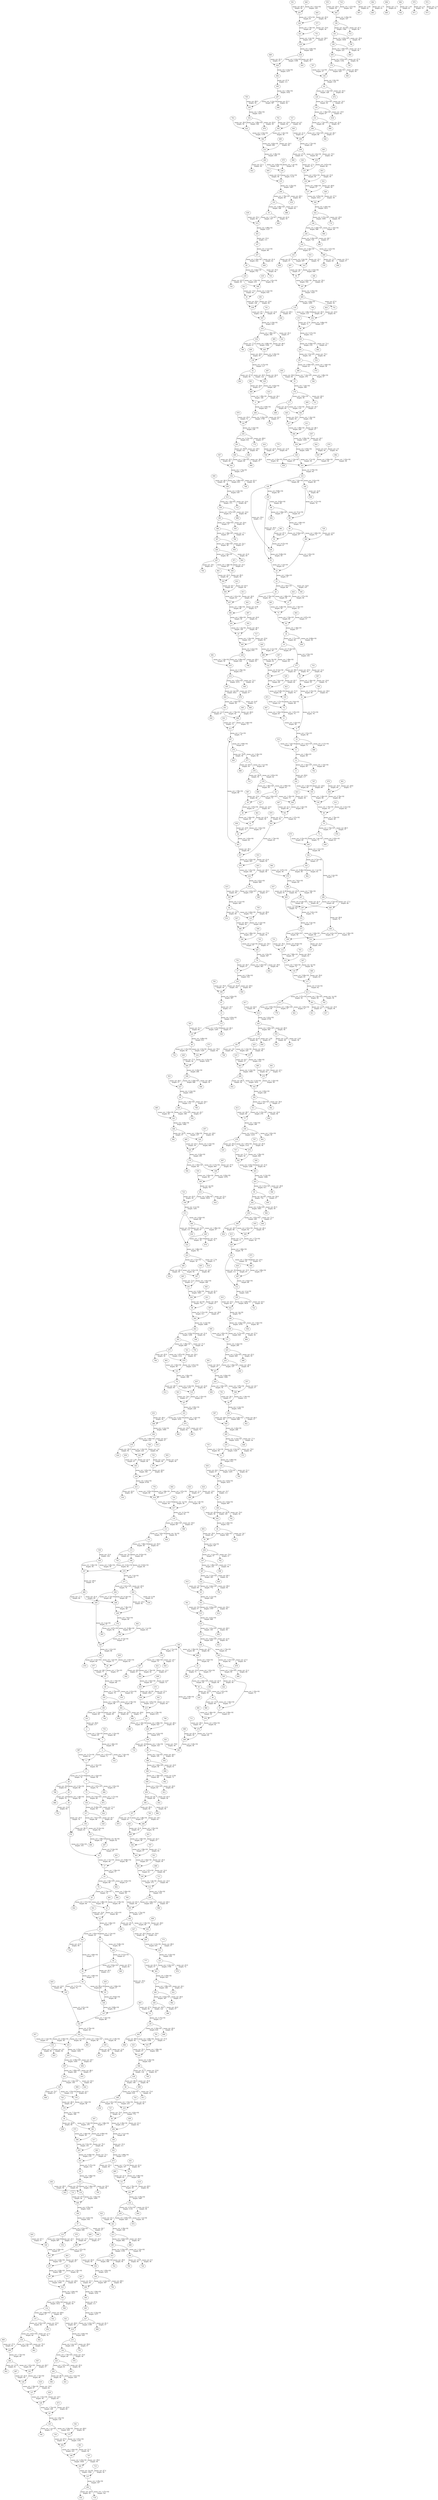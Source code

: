 strict digraph "" {
	0 -> 400	 [label="mean_cov: 2.59e+02
 length: 821",
		length=821,
		mean_cov=259.16427640156456];
	1 -> 481	 [label="mean_cov: 1.98e+02
 length: 166",
		length=166,
		mean_cov=197.70535714285714];
	1 -> 632	 [label="mean_cov: 44.1
 length: 61",
		length=61,
		mean_cov=44.142857142857146];
	2 -> 3	 [label="mean_cov: 1.32e+03
 length: 65",
		length=65,
		mean_cov=1324.5454545454545];
	3 -> 4	 [label="mean_cov: 1.46e+03
 length: 59",
		length=59,
		mean_cov=1460.0];
	4 -> 5	 [label="mean_cov: 1.47e+03
 length: 71",
		length=71,
		mean_cov=1472.1176470588234];
	4 -> 532	 [label="mean_cov: 7.32e+02
 length: 56",
		length=56,
		mean_cov=731.5];
	5 -> 6	 [label="mean_cov: 1.51e+03
 length: 58",
		length=58,
		mean_cov=1506.75];
	6 -> 7	 [label="mean_cov: 1.22e+03
 length: 58",
		length=58,
		mean_cov=1219.0];
	6 -> 28	 [label="mean_cov: 4.17e+02
 length: 78",
		length=78,
		mean_cov=416.7083333333333];
	7 -> 73	 [label="mean_cov: 1.07e+03
 length: 75",
		length=75,
		mean_cov=1069.952380952381];
	7 -> 846	 [label="mean_cov: 1.03e+02
 length: 65",
		length=65,
		mean_cov=103.0909090909091];
	8 -> 9	 [label="mean_cov: 1.22e+03
 length: 58",
		length=58,
		mean_cov=1219.0];
	9 -> 10	 [label="mean_cov: 1.51e+03
 length: 58",
		length=58,
		mean_cov=1506.75];
	10 -> 11	 [label="mean_cov: 1.47e+03
 length: 71",
		length=71,
		mean_cov=1472.1176470588234];
	10 -> 886	 [label="mean_cov: 2.17e+02
 length: 61",
		length=61,
		mean_cov=217.0];
	11 -> 12	 [label="mean_cov: 1.46e+03
 length: 59",
		length=59,
		mean_cov=1460.0];
	12 -> 13	 [label="mean_cov: 1.32e+03
 length: 65",
		length=65,
		mean_cov=1324.5454545454545];
	12 -> 702	 [label="mean_cov: 1.15e+02
 length: 68",
		length=68,
		mean_cov=115.07142857142857];
	13 -> 192	 [label="mean_cov: 60.6
 length: 117",
		length=117,
		mean_cov=60.57142857142857];
	14 -> 172	 [label="mean_cov: 2.63e+02
 length: 1615",
		length=1615,
		mean_cov=263.08776425368353];
	15 -> 96	 [label="mean_cov: 10.7
 length: 111",
		length=111,
		mean_cov=10.736842105263158];
	16 -> 17	 [label="mean_cov: 1.71e+03
 length: 84",
		length=84,
		mean_cov=1712.5666666666666];
	17 -> 63	 [label="mean_cov: 1.59e+03
 length: 77",
		length=77,
		mean_cov=1589.7826086956522];
	18 -> 19	 [label="mean_cov: 1.71e+03
 length: 84",
		length=84,
		mean_cov=1712.5666666666666];
	18 -> 850	 [label="mean_cov: 8.86e+02
 length: 56",
		length=56,
		mean_cov=886.0];
	19 -> 286	 [label="mean_cov: 9.14e+02
 length: 97",
		length=97,
		mean_cov=913.6744186046511];
	19 -> 377	 [label="mean_cov: 2.52e+02
 length: 103",
		length=103,
		mean_cov=251.9795918367347];
	20 -> 21	 [label="mean_cov: 1.88e+03
 length: 56",
		length=56,
		mean_cov=1882.0];
	20 -> 642	 [label="mean_cov: 1.57e+02
 length: 66",
		length=66,
		mean_cov=156.83333333333334];
	21 -> 22	 [label="mean_cov: 1.87e+03
 length: 86",
		length=86,
		mean_cov=1872.625];
	22 -> 23	 [label="mean_cov: 1.64e+03
 length: 57",
		length=57,
		mean_cov=1642.6666666666667];
	23 -> 51	 [label="mean_cov: 1.13e+03
 length: 93",
		length=93,
		mean_cov=1133.6153846153845];
	23 -> 361	 [label="mean_cov: 1.83e+02
 length: 93",
		length=93,
		mean_cov=183.07692307692307];
	24 -> 25	 [label="mean_cov: 1.64e+03
 length: 57",
		length=57,
		mean_cov=1642.6666666666667];
	25 -> 26	 [label="mean_cov: 1.87e+03
 length: 86",
		length=86,
		mean_cov=1872.625];
	25 -> 540	 [label="mean_cov: 32.8
 length: 107",
		length=107,
		mean_cov=32.77358490566038];
	26 -> 27	 [label="mean_cov: 1.88e+03
 length: 56",
		length=56,
		mean_cov=1882.0];
	26 -> 660	 [label="mean_cov: 3.79e+02
 length: 59",
		length=59,
		mean_cov=379.4];
	27 -> 75	 [label="mean_cov: 1.74e+03
 length: 72",
		length=72,
		mean_cov=1735.9444444444443];
	28 -> 29	 [label="mean_cov: 2.33e+02
 length: 66",
		length=66,
		mean_cov=233.0];
	28 -> 788	 [label="mean_cov: 36.6
 length: 63",
		length=63,
		mean_cov=36.55555555555556];
	29 -> 30	 [label="mean_cov: 1.26e+02
 length: 59",
		length=59,
		mean_cov=126.0];
	29 -> 866	 [label="mean_cov: 19.9
 length: 70",
		length=70,
		mean_cov=19.875];
	30 -> 376	 [label="mean_cov: 35.4
 length: 76",
		length=76,
		mean_cov=35.40909090909091];
	30 -> 752	 [label="mean_cov: 12.2
 length: 64",
		length=64,
		mean_cov=12.2];
	31 -> 32	 [label="mean_cov: 1.26e+02
 length: 59",
		length=59,
		mean_cov=126.0];
	32 -> 33	 [label="mean_cov: 2.33e+02
 length: 66",
		length=66,
		mean_cov=233.0];
	33 -> 9	 [label="mean_cov: 4.17e+02
 length: 78",
		length=78,
		mean_cov=416.7083333333333];
	34 -> 381	 [label="mean_cov: 7.12e+02
 length: 370",
		length=370,
		mean_cov=712.1740506329114];
	34 -> 658	 [label="mean_cov: 66.8
 length: 66",
		length=66,
		mean_cov=66.83333333333333];
	35 -> 176	 [label="mean_cov: 7.32e+02
 length: 506",
		length=506,
		mean_cov=732.1460176991151];
	36 -> 78	 [label="mean_cov: 2.25e+02
 length: 383",
		length=383,
		mean_cov=224.68085106382978];
	36 -> 700	 [label="mean_cov: 54.7
 length: 57",
		length=57,
		mean_cov=54.666666666666664];
	37 -> 243	 [label="mean_cov: 2.36e+02
 length: 532",
		length=532,
		mean_cov=235.69874476987448];
	38 -> 39	 [label="mean_cov: 1.92e+02
 length: 73",
		length=73,
		mean_cov=191.8421052631579];
	38 -> 500	 [label="mean_cov: 1.35e+02
 length: 73",
		length=73,
		mean_cov=135.42105263157896];
	39 -> 40	 [label="mean_cov: 1.67e+02
 length: 67",
		length=67,
		mean_cov=166.6153846153846];
	40 -> 41	 [label="mean_cov: 1.64e+02
 length: 59",
		length=59,
		mean_cov=164.2];
	41 -> 42	 [label="mean_cov: 1.61e+02
 length: 57",
		length=57,
		mean_cov=161.33333333333334];
	42 -> 461	 [label="mean_cov: 1.63e+02
 length: 62",
		length=62,
		mean_cov=163.375];
	43 -> 44	 [label="mean_cov: 1.61e+02
 length: 57",
		length=57,
		mean_cov=161.33333333333334];
	43 -> 958	 [label="mean_cov: 10.9
 length: 71",
		length=71,
		mean_cov=10.882352941176471];
	44 -> 45	 [label="mean_cov: 1.64e+02
 length: 59",
		length=59,
		mean_cov=164.2];
	44 -> 860	 [label="mean_cov: 41.8
 length: 58",
		length=58,
		mean_cov=41.75];
	45 -> 46	 [label="mean_cov: 1.67e+02
 length: 67",
		length=67,
		mean_cov=166.6153846153846];
	45 -> 526	 [label="mean_cov: 33.0
 length: 59",
		length=59,
		mean_cov=33.0];
	46 -> 47	 [label="mean_cov: 1.92e+02
 length: 73",
		length=73,
		mean_cov=191.8421052631579];
	46 -> 986	 [label="mean_cov: 15.0
 length: 66",
		length=66,
		mean_cov=15.0];
	47 -> 379	 [label="mean_cov: 2.99e+02
 length: 63",
		length=63,
		mean_cov=299.1111111111111];
	48 -> 226	 [label="mean_cov: 2.12e+02
 length: 1955",
		length=1955,
		mean_cov=212.25565491846396];
	49 -> 369	 [label="mean_cov: 1.18e+02
 length: 112",
		length=112,
		mean_cov=118.29310344827586];
	49 -> 790	 [label="mean_cov: 50.3
 length: 57",
		length=57,
		mean_cov=50.333333333333336];
	50 -> 24	 [label="mean_cov: 1.13e+03
 length: 93",
		length=93,
		mean_cov=1133.6153846153845];
	51 -> 146	 [label="mean_cov: 40.5
 length: 111",
		length=111,
		mean_cov=40.49122807017544];
	51 -> 229	 [label="mean_cov: 9.48e+02
 length: 59",
		length=59,
		mean_cov=947.6];
	52 -> 329	 [label="mean_cov: 40.5
 length: 122",
		length=122,
		mean_cov=40.529411764705884];
	52 -> 864	 [label="mean_cov: 47.0
 length: 56",
		length=56,
		mean_cov=47.0];
	53 -> 139	 [label="mean_cov: 2.37e+02
 length: 117",
		length=117,
		mean_cov=236.52380952380952];
	54 -> 311	 [label="mean_cov: 2.06e+02
 length: 186",
		length=186,
		mean_cov=206.31060606060606];
	55 -> 472	 [label="mean_cov: 1.7e+02
 length: 167",
		length=167,
		mean_cov=170.23893805309734];
	55 -> 600	 [label="mean_cov: 61.6
 length: 59",
		length=59,
		mean_cov=61.6];
	56 -> 187	 [label="mean_cov: 2.43e+02
 length: 554",
		length=554,
		mean_cov=242.504];
	57 -> 315	 [label="mean_cov: 2.53e+02
 length: 606",
		length=606,
		mean_cov=252.5054347826087];
	57 -> 696	 [label="mean_cov: 92.7
 length: 57",
		length=57,
		mean_cov=92.66666666666667];
	58 -> 202	 [label="mean_cov: 2.31e+02
 length: 411",
		length=411,
		mean_cov=230.70028011204482];
	59 -> 262	 [label="mean_cov: 2e+02
 length: 716",
		length=716,
		mean_cov=199.67522658610272];
	59 -> 650	 [label="mean_cov: 54.0
 length: 57",
		length=57,
		mean_cov=54.0];
	60 -> 234	 [label="mean_cov: 2.5e+02
 length: 1329",
		length=1329,
		mean_cov=249.75607843137254];
	60 -> 734	 [label="mean_cov: 1.15e+02
 length: 56",
		length=56,
		mean_cov=115.0];
	61 -> 124	 [label="mean_cov: 2.68e+02
 length: 912",
		length=912,
		mean_cov=268.4044289044289];
	62 -> 18	 [label="mean_cov: 1.59e+03
 length: 77",
		length=77,
		mean_cov=1589.7826086956522];
	63 -> 74	 [label="mean_cov: 1.54e+03
 length: 84",
		length=84,
		mean_cov=1543.8333333333333];
	63 -> 802	 [label="mean_cov: 4.97e+02
 length: 57",
		length=57,
		mean_cov=496.6666666666667];
	64 -> 123	 [label="mean_cov: 2.02e+02
 length: 772",
		length=772,
		mean_cov=201.81476323119776];
	64 -> 914	 [label="mean_cov: 19.7
 length: 69",
		length=69,
		mean_cov=19.733333333333334];
	65 -> 351	 [label="mean_cov: 2.11e+02
 length: 465",
		length=465,
		mean_cov=211.1873479318735];
	66 -> 67	 [label="mean_cov: 1.75e+03
 length: 77",
		length=77,
		mean_cov=1751.4782608695652];
	67 -> 68	 [label="mean_cov: 1.76e+03
 length: 68",
		length=68,
		mean_cov=1759.357142857143];
	68 -> 159	 [label="mean_cov: 1.75e+03
 length: 70",
		length=70,
		mean_cov=1752.5];
	68 -> 910	 [label="mean_cov: 2.21e+02
 length: 62",
		length=62,
		mean_cov=220.625];
	69 -> 70	 [label="mean_cov: 1.76e+03
 length: 68",
		length=68,
		mean_cov=1759.357142857143];
	70 -> 71	 [label="mean_cov: 1.75e+03
 length: 77",
		length=77,
		mean_cov=1751.4782608695652];
	70 -> 976	 [label="mean_cov: 80.5
 length: 77",
		length=77,
		mean_cov=80.52173913043478];
	71 -> 240	 [label="mean_cov: 1.4e+03
 length: 71",
		length=71,
		mean_cov=1404.6470588235295];
	71 -> 838	 [label="mean_cov: 2.45e+02
 length: 61",
		length=61,
		mean_cov=245.14285714285714];
	72 -> 8	 [label="mean_cov: 1.07e+03
 length: 75",
		length=75,
		mean_cov=1069.952380952381];
	73 -> 154	 [label="mean_cov: 9.4e+02
 length: 66",
		length=66,
		mean_cov=939.5];
	73 -> 872	 [label="mean_cov: 1.17e+02
 length: 63",
		length=63,
		mean_cov=117.22222222222223];
	74 -> 20	 [label="mean_cov: 1.74e+03
 length: 72",
		length=72,
		mean_cov=1735.9444444444443];
	74 -> 584	 [label="mean_cov: 3.28e+02
 length: 59",
		length=59,
		mean_cov=328.2];
	75 -> 62	 [label="mean_cov: 1.54e+03
 length: 84",
		length=84,
		mean_cov=1543.8333333333333];
	76 -> 510	 [label="mean_cov: 2.15e+02
 length: 276",
		length=276,
		mean_cov=214.53603603603602];
	76 -> 612	 [label="mean_cov: 48.7
 length: 60",
		length=60,
		mean_cov=48.666666666666664];
	77 -> 330	 [label="mean_cov: 1.92e+02
 length: 390",
		length=390,
		mean_cov=192.0922619047619];
	78 -> 264	 [label="mean_cov: 2.5e+02
 length: 567",
		length=567,
		mean_cov=250.07797270955166];
	79 -> 37	 [label="mean_cov: 2.25e+02
 length: 383",
		length=383,
		mean_cov=224.68085106382978];
	79 -> 692	 [label="mean_cov: 39.0
 length: 60",
		length=60,
		mean_cov=39.0];
	80 -> 399	 [label="mean_cov: 2.14e+02
 length: 916",
		length=916,
		mean_cov=214.368909512761];
	80 -> 913	 [label="mean_cov: 73.0
 length: 56",
		length=56,
		mean_cov=73.0];
	81 -> 438	 [label="mean_cov: 90.4
 length: 108",
		length=108,
		mean_cov=90.37037037037037];
	82 -> 129	 [label="mean_cov: 1.72e+02
 length: 328",
		length=328,
		mean_cov=171.54379562043795];
	82 -> 672	 [label="mean_cov: 45.5
 length: 60",
		length=60,
		mean_cov=45.5];
	83 -> 145	 [label="mean_cov: 2.9e+02
 length: 139",
		length=139,
		mean_cov=290.1058823529412];
	84 -> 256	 [label="mean_cov: 2.36e+02
 length: 252",
		length=252,
		mean_cov=236.41919191919192];
	85 -> 218	 [label="mean_cov: 2.02e+02
 length: 772",
		length=772,
		mean_cov=201.87047353760445];
	85 -> 736	 [label="mean_cov: 70.5
 length: 56",
		length=56,
		mean_cov=70.5];
	86 -> 388	 [label="mean_cov: 1.4e+02
 length: 195",
		length=195,
		mean_cov=139.5886524822695];
	86 -> 592	 [label="mean_cov: 46.5
 length: 58",
		length=58,
		mean_cov=46.5];
	87 -> 305	 [label="mean_cov: 1.32e+02
 length: 323",
		length=323,
		mean_cov=131.56133828996283];
	88 -> 89	 [label="mean_cov: 9.1e+02
 length: 63",
		length=63,
		mean_cov=909.8888888888889];
	88 -> 654	 [label="mean_cov: 3.06e+02
 length: 57",
		length=57,
		mean_cov=306.0];
	89 -> 90	 [label="mean_cov: 1.09e+03
 length: 72",
		length=72,
		mean_cov=1093.5555555555557];
	90 -> 91	 [label="mean_cov: 9.92e+02
 length: 57",
		length=57,
		mean_cov=992.3333333333334];
	90 -> 360	 [label="mean_cov: 1.69e+02
 length: 73",
		length=73,
		mean_cov=169.10526315789474];
	91 -> 228	 [label="mean_cov: 9.37e+02
 length: 67",
		length=67,
		mean_cov=937.3846153846154];
	92 -> 93	 [label="mean_cov: 9.92e+02
 length: 57",
		length=57,
		mean_cov=992.3333333333334];
	92 -> 980	 [label="mean_cov: 87.5
 length: 65",
		length=65,
		mean_cov=87.45454545454545];
	93 -> 94	 [label="mean_cov: 1.09e+03
 length: 72",
		length=72,
		mean_cov=1093.5555555555557];
	94 -> 95	 [label="mean_cov: 9.1e+02
 length: 63",
		length=63,
		mean_cov=909.8888888888889];
	94 -> 165	 [label="mean_cov: 3.17e+02
 length: 76",
		length=76,
		mean_cov=317.0];
	95 -> 146	 [label="mean_cov: 9.62e+02
 length: 68",
		length=68,
		mean_cov=961.7857142857143];
	96 -> 349	 [label="mean_cov: 2.63e+02
 length: 987",
		length=987,
		mean_cov=262.87352625937837];
	97 -> 14	 [label="mean_cov: 10.7
 length: 111",
		length=111,
		mean_cov=10.736842105263158];
	98 -> 100	 [label="mean_cov: 5.37e+02
 length: 152",
		length=152,
		mean_cov=537.4489795918367];
	99 -> 253	 [label="mean_cov: 3.68e+02
 length: 207",
		length=207,
		mean_cov=368.19607843137254];
	100 -> 204	 [label="mean_cov: 6.09e+02
 length: 278",
		length=278,
		mean_cov=608.7767857142857];
	100 -> 682	 [label="mean_cov: 73.1
 length: 65",
		length=65,
		mean_cov=73.0909090909091];
	101 -> 99	 [label="mean_cov: 5.37e+02
 length: 152",
		length=152,
		mean_cov=537.4489795918367];
	102 -> 326	 [label="mean_cov: 2.92e+02
 length: 226",
		length=226,
		mean_cov=291.5988372093023];
	103 -> 288	 [label="mean_cov: 2.12e+02
 length: 1632",
		length=1632,
		mean_cov=212.3891001267427];
	103 -> 474	 [label="mean_cov: 1.22e+02
 length: 56",
		length=56,
		mean_cov=122.0];
	104 -> 206	 [label="mean_cov: 2.12e+02
 length: 587",
		length=587,
		mean_cov=211.66791744840526];
	104 -> 704	 [label="mean_cov: 88.5
 length: 56",
		length=56,
		mean_cov=88.5];
	105 -> 353	 [label="mean_cov: 1.95e+02
 length: 3251",
		length=3251,
		mean_cov=195.25054738817641];
	106 -> 302	 [label="mean_cov: 33.4
 length: 111",
		length=111,
		mean_cov=33.40350877192982];
	107 -> 257	 [label="mean_cov: 3.11e+02
 length: 88",
		length=88,
		mean_cov=311.3529411764706];
	108 -> 189	 [label="mean_cov: 2.02e+02
 length: 1078",
		length=1078,
		mean_cov=202.12109375];
	109 -> 171	 [label="mean_cov: 2.17e+02
 length: 845",
		length=845,
		mean_cov=216.56890012642225];
	109 -> 806	 [label="mean_cov: 57.0
 length: 58",
		length=58,
		mean_cov=57.0];
	110 -> 111	 [label="mean_cov: 5.06e+02
 length: 65",
		length=65,
		mean_cov=506.0];
	110 -> 588	 [label="mean_cov: 56.8
 length: 63",
		length=63,
		mean_cov=56.77777777777778];
	111 -> 112	 [label="mean_cov: 7.43e+02
 length: 72",
		length=72,
		mean_cov=743.3888888888889];
	111 -> 926	 [label="mean_cov: 3e+02
 length: 56",
		length=56,
		mean_cov=299.5];
	112 -> 113	 [label="mean_cov: 7.88e+02
 length: 56",
		length=56,
		mean_cov=788.5];
	112 -> 792	 [label="mean_cov: 94.9
 length: 63",
		length=63,
		mean_cov=94.88888888888889];
	113 -> 166	 [label="mean_cov: 8.03e+02
 length: 69",
		length=69,
		mean_cov=802.5333333333333];
	113 -> 730	 [label="mean_cov: 76.2
 length: 65",
		length=65,
		mean_cov=76.18181818181819];
	114 -> 115	 [label="mean_cov: 7.88e+02
 length: 56",
		length=56,
		mean_cov=788.5];
	115 -> 116	 [label="mean_cov: 7.43e+02
 length: 72",
		length=72,
		mean_cov=743.3888888888889];
	116 -> 117	 [label="mean_cov: 5.06e+02
 length: 65",
		length=65,
		mean_cov=506.0];
	117 -> 412	 [label="mean_cov: 4.13e+02
 length: 62",
		length=62,
		mean_cov=413.0];
	118 -> 468	 [label="mean_cov: 1.92e+02
 length: 1009",
		length=1009,
		mean_cov=191.9235602094241];
	119 -> 252	 [label="mean_cov: 1.46e+02
 length: 115",
		length=115,
		mean_cov=145.81967213114754];
	119 -> 694	 [label="mean_cov: 69.5
 length: 56",
		length=56,
		mean_cov=69.5];
	120 -> 430	 [label="mean_cov: 2.22e+02
 length: 236",
		length=236,
		mean_cov=222.14285714285714];
	121 -> 401	 [label="mean_cov: 2.32e+02
 length: 1749",
		length=1749,
		mean_cov=231.62182890855456];
	121 -> 978	 [label="mean_cov: 25.0
 length: 72",
		length=72,
		mean_cov=25.0];
	122 -> 65	 [label="mean_cov: 2.02e+02
 length: 772",
		length=772,
		mean_cov=201.81476323119776];
	122 -> 758	 [label="mean_cov: 98.0
 length: 56",
		length=56,
		mean_cov=98.0];
	123 -> 386	 [label="mean_cov: 2.12e+02
 length: 281",
		length=281,
		mean_cov=211.59911894273128];
	124 -> 173	 [label="mean_cov: 2.37e+02
 length: 1205",
		length=1205,
		mean_cov=236.88705473501304];
	124 -> 784	 [label="mean_cov: 51.3
 length: 60",
		length=60,
		mean_cov=51.333333333333336];
	125 -> 60	 [label="mean_cov: 2.68e+02
 length: 912",
		length=912,
		mean_cov=268.4044289044289];
	126 -> 127	 [label="mean_cov: 1.56e+02
 length: 67",
		length=67,
		mean_cov=156.3846153846154];
	127 -> 128	 [label="mean_cov: 1.51e+02
 length: 56",
		length=56,
		mean_cov=151.0];
	128 -> 83	 [label="mean_cov: 1.72e+02
 length: 328",
		length=328,
		mean_cov=171.54379562043795];
	129 -> 130	 [label="mean_cov: 1.51e+02
 length: 56",
		length=56,
		mean_cov=151.0];
	129 -> 628	 [label="mean_cov: 14.5
 length: 65",
		length=65,
		mean_cov=14.545454545454545];
	130 -> 131	 [label="mean_cov: 1.56e+02
 length: 67",
		length=67,
		mean_cov=156.3846153846154];
	130 -> 818	 [label="mean_cov: 19.9
 length: 62",
		length=62,
		mean_cov=19.875];
	131 -> 298	 [label="mean_cov: 1.72e+02
 length: 86",
		length=86,
		mean_cov=172.15625];
	131 -> 686	 [label="mean_cov: 32.4
 length: 59",
		length=59,
		mean_cov=32.4];
	132 -> 133	 [label="mean_cov: 2.66e+02
 length: 57",
		length=57,
		mean_cov=266.0];
	132 -> 542	 [label="mean_cov: 68.8
 length: 58",
		length=58,
		mean_cov=68.75];
	133 -> 134	 [label="mean_cov: 2.61e+02
 length: 56",
		length=56,
		mean_cov=261.0];
	133 -> 852	 [label="mean_cov: 53.0
 length: 59",
		length=59,
		mean_cov=53.0];
	134 -> 434	 [label="mean_cov: 2.67e+02
 length: 66",
		length=66,
		mean_cov=266.8333333333333];
	134 -> 842	 [label="mean_cov: 17.2
 length: 70",
		length=70,
		mean_cov=17.25];
	135 -> 136	 [label="mean_cov: 2.61e+02
 length: 56",
		length=56,
		mean_cov=261.0];
	136 -> 137	 [label="mean_cov: 2.66e+02
 length: 57",
		length=57,
		mean_cov=266.0];
	137 -> 382	 [label="mean_cov: 2.05e+02
 length: 1612",
		length=1612,
		mean_cov=204.69062901155328];
	138 -> 52	 [label="mean_cov: 2.37e+02
 length: 117",
		length=117,
		mean_cov=236.52380952380952];
	139 -> 444	 [label="mean_cov: 2.18e+02
 length: 618",
		length=618,
		mean_cov=218.41489361702128];
	139 -> 698	 [label="mean_cov: 40.0
 length: 59",
		length=59,
		mean_cov=40.0];
	140 -> 141	 [label="mean_cov: 2.24e+02
 length: 57",
		length=57,
		mean_cov=224.0];
	141 -> 237	 [label="mean_cov: 2.34e+02
 length: 724",
		length=724,
		mean_cov=234.22089552238805];
	142 -> 143	 [label="mean_cov: 2.24e+02
 length: 57",
		length=57,
		mean_cov=224.0];
	142 -> 408	 [label="mean_cov: 1.27e+02
 length: 57",
		length=57,
		mean_cov=127.0];
	143 -> 314	 [label="mean_cov: 2.4e+02
 length: 697",
		length=697,
		mean_cov=239.59409020217728];
	143 -> 928	 [label="mean_cov: 67.3
 length: 57",
		length=57,
		mean_cov=67.33333333333333];
	144 -> 82	 [label="mean_cov: 2.9e+02
 length: 139",
		length=139,
		mean_cov=290.1058823529412];
	145 -> 175	 [label="mean_cov: 2.24e+02
 length: 429",
		length=429,
		mean_cov=223.81066666666666];
	145 -> 766	 [label="mean_cov: 1.1e+02
 length: 57",
		length=57,
		mean_cov=110.33333333333333];
	146 -> 147	 [label="mean_cov: 9.86e+02
 length: 59",
		length=59,
		mean_cov=986.4];
	147 -> 332	 [label="mean_cov: 7.32e+02
 length: 86",
		length=86,
		mean_cov=732.25];
	148 -> 149	 [label="mean_cov: 9.86e+02
 length: 59",
		length=59,
		mean_cov=986.4];
	148 -> 228	 [label="mean_cov: 39.4
 length: 111",
		length=111,
		mean_cov=39.421052631578945];
	149 -> 50	 [label="mean_cov: 40.5
 length: 111",
		length=111,
		mean_cov=40.49122807017544];
	149 -> 88	 [label="mean_cov: 9.62e+02
 length: 68",
		length=68,
		mean_cov=961.7857142857143];
	150 -> 151	 [label="mean_cov: 8.12e+02
 length: 62",
		length=62,
		mean_cov=811.5];
	150 -> 376	 [label="mean_cov: 98.3
 length: 63",
		length=63,
		mean_cov=98.33333333333333];
	151 -> 287	 [label="mean_cov: 8e+02
 length: 62",
		length=62,
		mean_cov=800.125];
	151 -> 606	 [label="mean_cov: 1.08e+02
 length: 62",
		length=62,
		mean_cov=107.875];
	152 -> 153	 [label="mean_cov: 8.12e+02
 length: 62",
		length=62,
		mean_cov=811.5];
	153 -> 316	 [label="mean_cov: 7.61e+02
 length: 68",
		length=68,
		mean_cov=760.9285714285714];
	154 -> 317	 [label="mean_cov: 8.29e+02
 length: 59",
		length=59,
		mean_cov=828.8];
	154 -> 822	 [label="mean_cov: 71.9
 length: 70",
		length=70,
		mean_cov=71.9375];
	155 -> 72	 [label="mean_cov: 9.4e+02
 length: 66",
		length=66,
		mean_cov=939.5];
	156 -> 161	 [label="mean_cov: 2e+02
 length: 1384",
		length=1384,
		mean_cov=200.35413533834586];
	156 -> 714	 [label="mean_cov: 47.2
 length: 58",
		length=58,
		mean_cov=47.25];
	157 -> 282	 [label="mean_cov: 2.29e+02
 length: 147",
		length=147,
		mean_cov=229.04301075268816];
	158 -> 69	 [label="mean_cov: 1.75e+03
 length: 70",
		length=70,
		mean_cov=1752.5];
	159 -> 190	 [label="mean_cov: 1.26e+03
 length: 86",
		length=86,
		mean_cov=1261.5];
	159 -> 492	 [label="mean_cov: 2.76e+02
 length: 86",
		length=86,
		mean_cov=275.875];
	160 -> 157	 [label="mean_cov: 2e+02
 length: 1384",
		length=1384,
		mean_cov=200.35413533834586];
	161 -> 199	 [label="mean_cov: 2.25e+02
 length: 1838",
		length=1838,
		mean_cov=224.63677130044843];
	161 -> 796	 [label="mean_cov: 39.6
 length: 59",
		length=59,
		mean_cov=39.6];
	162 -> 325	 [label="mean_cov: 1.79e+02
 length: 64",
		length=64,
		mean_cov=179.0];
	162 -> 576	 [label="mean_cov: 74.0
 length: 58",
		length=58,
		mean_cov=74.0];
	163 -> 230	 [label="mean_cov: 2.2e+02
 length: 239",
		length=239,
		mean_cov=220.16216216216216];
	164 -> 89	 [label="mean_cov: 3.17e+02
 length: 76",
		length=76,
		mean_cov=317.0];
	164 -> 828	 [label="mean_cov: 22.8
 length: 68",
		length=68,
		mean_cov=22.785714285714285];
	165 -> 332	 [label="mean_cov: 2.01e+02
 length: 90",
		length=90,
		mean_cov=200.88888888888889];
	166 -> 167	 [label="mean_cov: 4.41e+02
 length: 56",
		length=56,
		mean_cov=441.0];
	166 -> 270	 [label="mean_cov: 6.63e+02
 length: 56",
		length=56,
		mean_cov=663.0];
	167 -> 484	 [label="mean_cov: 90.8
 length: 76",
		length=76,
		mean_cov=90.77272727272727];
	168 -> 169	 [label="mean_cov: 4.41e+02
 length: 56",
		length=56,
		mean_cov=441.0];
	168 -> 531	 [label="mean_cov: 1.04e+02
 length: 56",
		length=56,
		mean_cov=104.5];
	169 -> 114	 [label="mean_cov: 8.03e+02
 length: 69",
		length=69,
		mean_cov=802.5333333333333];
	170 -> 108	 [label="mean_cov: 2.17e+02
 length: 845",
		length=845,
		mean_cov=216.56890012642225];
	170 -> 594	 [label="mean_cov: 1.05e+02
 length: 56",
		length=56,
		mean_cov=105.0];
	171 -> 425	 [label="mean_cov: 2.22e+02
 length: 295",
		length=295,
		mean_cov=222.29460580912863];
	172 -> 125	 [label="mean_cov: 2.37e+02
 length: 1205",
		length=1205,
		mean_cov=236.88705473501304];
	172 -> 938	 [label="mean_cov: 64.3
 length: 57",
		length=57,
		mean_cov=64.33333333333333];
	173 -> 15	 [label="mean_cov: 2.63e+02
 length: 1615",
		length=1615,
		mean_cov=263.08776425368353];
	174 -> 144	 [label="mean_cov: 2.24e+02
 length: 429",
		length=429,
		mean_cov=223.81066666666666];
	174 -> 560	 [label="mean_cov: 68.0
 length: 58",
		length=58,
		mean_cov=68.0];
	175 -> 494	 [label="mean_cov: 2.01e+02
 length: 1192",
		length=1192,
		mean_cov=200.95518453427064];
	176 -> 177	 [label="mean_cov: 1.62e+02
 length: 56",
		length=56,
		mean_cov=162.5];
	176 -> 721	 [label="mean_cov: 46.0
 length: 58",
		length=58,
		mean_cov=46.0];
	177 -> 340	 [label="mean_cov: 1.53e+02
 length: 114",
		length=114,
		mean_cov=152.73333333333332];
	177 -> 809	 [label="mean_cov: 22.3
 length: 64",
		length=64,
		mean_cov=22.3];
	178 -> 179	 [label="mean_cov: 1.62e+02
 length: 56",
		length=56,
		mean_cov=162.5];
	179 -> 34	 [label="mean_cov: 7.32e+02
 length: 506",
		length=506,
		mean_cov=732.1460176991151];
	180 -> 181	 [label="mean_cov: 41.8
 length: 58",
		length=58,
		mean_cov=41.75];
	180 -> 858	 [label="mean_cov: 1.93
 length: 97",
		length=97,
		mean_cov=1.930232558139535];
	181 -> 477	 [label="mean_cov: 1.14e+02
 length: 224",
		length=224,
		mean_cov=113.54117647058824];
	181 -> 748	 [label="mean_cov: 3.8
 length: 69",
		length=69,
		mean_cov=3.8];
	182 -> 183	 [label="mean_cov: 41.8
 length: 58",
		length=58,
		mean_cov=41.75];
	183 -> 244	 [label="mean_cov: 1.65e+02
 length: 581",
		length=581,
		mean_cov=164.98861480075902];
	184 -> 57	 [label="mean_cov: 2.43e+02
 length: 554",
		length=554,
		mean_cov=242.504];
	186 -> 187	 [label="mean_cov: 59.2
 length: 59",
		length=59,
		mean_cov=59.2];
	187 -> 469	 [label="mean_cov: 2.55e+02
 length: 1420",
		length=1420,
		mean_cov=255.35724743777453];
	188 -> 109	 [label="mean_cov: 2.02e+02
 length: 1078",
		length=1078,
		mean_cov=202.12109375];
	188 -> 558	 [label="mean_cov: 1.02e+02
 length: 56",
		length=56,
		mean_cov=102.0];
	189 -> 433	 [label="mean_cov: 2e+02
 length: 707",
		length=707,
		mean_cov=199.90352220520674];
	190 -> 191	 [label="mean_cov: 1.14e+03
 length: 60",
		length=60,
		mean_cov=1145.0];
	190 -> 746	 [label="mean_cov: 34.8
 length: 89",
		length=89,
		mean_cov=34.8];
	191 -> 2	 [label="mean_cov: 60.6
 length: 117",
		length=117,
		mean_cov=60.57142857142857];
	192 -> 193	 [label="mean_cov: 1.14e+03
 length: 60",
		length=60,
		mean_cov=1145.0];
	193 -> 158	 [label="mean_cov: 1.26e+03
 length: 86",
		length=86,
		mean_cov=1261.5];
	194 -> 313	 [label="mean_cov: 2.1e+02
 length: 1261",
		length=1261,
		mean_cov=209.5028997514499];
	195 -> 432	 [label="mean_cov: 2.28e+02
 length: 3618",
		length=3618,
		mean_cov=228.3111672278339];
	195 -> 722	 [label="mean_cov: 63.5
 length: 58",
		length=58,
		mean_cov=63.5];
	196 -> 236	 [label="mean_cov: 2.28e+02
 length: 588",
		length=588,
		mean_cov=228.29588014981275];
	196 -> 990	 [label="mean_cov: 1.35e+02
 length: 56",
		length=56,
		mean_cov=135.0];
	197 -> 523	 [label="mean_cov: 2.37e+02
 length: 1095",
		length=1095,
		mean_cov=236.56772334293947];
	198 -> 160	 [label="mean_cov: 2.25e+02
 length: 1838",
		length=1838,
		mean_cov=224.63677130044843];
	199 -> 495	 [label="mean_cov: 1.44e+02
 length: 221",
		length=221,
		mean_cov=144.20958083832335];
	199 -> 890	 [label="mean_cov: 51.5
 length: 56",
		length=56,
		mean_cov=51.5];
	200 -> 431	 [label="mean_cov: 2.13e+02
 length: 631",
		length=631,
		mean_cov=212.75043327556327];
	201 -> 440	 [label="mean_cov: 59.9
 length: 141",
		length=141,
		mean_cov=59.89655172413793];
	201 -> 626	 [label="mean_cov: 39.5
 length: 58",
		length=58,
		mean_cov=39.5];
	202 -> 402	 [label="mean_cov: 2.13e+02
 length: 1686",
		length=1686,
		mean_cov=212.6311274509804];
	203 -> 59	 [label="mean_cov: 2.31e+02
 length: 411",
		length=411,
		mean_cov=230.70028011204482];
	203 -> 596	 [label="mean_cov: 29.8
 length: 67",
		length=67,
		mean_cov=29.846153846153847];
	204 -> 397	 [label="mean_cov: 5.5e+02
 length: 101",
		length=101,
		mean_cov=549.5957446808511];
	204 -> 516	 [label="mean_cov: 70.3
 length: 66",
		length=66,
		mean_cov=70.33333333333333];
	205 -> 101	 [label="mean_cov: 6.09e+02
 length: 278",
		length=278,
		mean_cov=608.7767857142857];
	206 -> 394	 [label="mean_cov: 1.94e+02
 length: 1032",
		length=1032,
		mean_cov=194.29550102249488];
	207 -> 105	 [label="mean_cov: 2.12e+02
 length: 587",
		length=587,
		mean_cov=211.66791744840526];
	207 -> 646	 [label="mean_cov: 91.5
 length: 56",
		length=56,
		mean_cov=91.5];
	208 -> 435	 [label="mean_cov: 2.6e+02
 length: 82",
		length=82,
		mean_cov=260.39285714285717];
	208 -> 968	 [label="mean_cov: 27.0
 length: 63",
		length=63,
		mean_cov=27.0];
	209 -> 300	 [label="mean_cov: 1.75e+02
 length: 89",
		length=89,
		mean_cov=174.9142857142857];
	210 -> 214	 [label="mean_cov: 2.78e+02
 length: 672",
		length=672,
		mean_cov=278.0177993527508];
	211 -> 429	 [label="mean_cov: 2.08e+02
 length: 422",
		length=422,
		mean_cov=207.9320652173913];
	211 -> 880	 [label="mean_cov: 1.18e+02
 length: 56",
		length=56,
		mean_cov=118.0];
	212 -> 260	 [label="mean_cov: 2.39e+02
 length: 169",
		length=169,
		mean_cov=239.2521739130435];
	213 -> 385	 [label="mean_cov: 2.62e+02
 length: 882",
		length=882,
		mean_cov=261.5978260869565];
	213 -> 688	 [label="mean_cov: 54.5
 length: 58",
		length=58,
		mean_cov=54.5];
	214 -> 455	 [label="mean_cov: 1.87e+02
 length: 1072",
		length=1072,
		mean_cov=187.18958742632614];
	214 -> 940	 [label="mean_cov: 72.5
 length: 56",
		length=56,
		mean_cov=72.5];
	215 -> 211	 [label="mean_cov: 2.78e+02
 length: 672",
		length=672,
		mean_cov=278.0177993527508];
	216 -> 341	 [label="mean_cov: 1.32e+02
 length: 158",
		length=158,
		mean_cov=132.07692307692307];
	216 -> 644	 [label="mean_cov: 54.5
 length: 56",
		length=56,
		mean_cov=54.5];
	217 -> 406	 [label="mean_cov: 1.89e+02
 length: 266",
		length=266,
		mean_cov=189.32075471698113];
	218 -> 398	 [label="mean_cov: 1.52e+02
 length: 233",
		length=233,
		mean_cov=151.62569832402235];
	218 -> 724	 [label="mean_cov: 63.5
 length: 56",
		length=56,
		mean_cov=63.5];
	219 -> 84	 [label="mean_cov: 2.02e+02
 length: 772",
		length=772,
		mean_cov=201.87047353760445];
	220 -> 221	 [label="mean_cov: 1.66e+02
 length: 78",
		length=78,
		mean_cov=166.45833333333334];
	221 -> 312	 [label="mean_cov: 30.4
 length: 111",
		length=111,
		mean_cov=30.385964912280702];
	221 -> 466	 [label="mean_cov: 1.76e+02
 length: 76",
		length=76,
		mean_cov=176.04545454545453];
	222 -> 223	 [label="mean_cov: 1.66e+02
 length: 78",
		length=78,
		mean_cov=166.45833333333334];
	223 -> 306	 [label="mean_cov: 1.77e+02
 length: 78",
		length=78,
		mean_cov=176.58333333333334];
	223 -> 814	 [label="mean_cov: 7.74
 length: 77",
		length=77,
		mean_cov=7.739130434782608];
	224 -> 424	 [label="mean_cov: 2.15e+02
 length: 849",
		length=849,
		mean_cov=215.35849056603774];
	225 -> 447	 [label="mean_cov: 1.04e+02
 length: 157",
		length=157,
		mean_cov=103.74757281553399];
	225 -> 656	 [label="mean_cov: 28.0
 length: 59",
		length=59,
		mean_cov=28.0];
	226 -> 509	 [label="mean_cov: 2.28e+02
 length: 686",
		length=686,
		mean_cov=227.89398734177215];
	226 -> 952	 [label="mean_cov: 64.3
 length: 57",
		length=57,
		mean_cov=64.33333333333333];
	227 -> 49	 [label="mean_cov: 2.12e+02
 length: 1955",
		length=1955,
		mean_cov=212.25565491846396];
	228 -> 50	 [label="mean_cov: 9.48e+02
 length: 59",
		length=59,
		mean_cov=947.6];
	229 -> 92	 [label="mean_cov: 9.37e+02
 length: 67",
		length=67,
		mean_cov=937.3846153846154];
	229 -> 147	 [label="mean_cov: 39.4
 length: 111",
		length=111,
		mean_cov=39.421052631578945];
	230 -> 418	 [label="mean_cov: 2.44e+02
 length: 928",
		length=928,
		mean_cov=244.33066361556064];
	231 -> 162	 [label="mean_cov: 2.2e+02
 length: 239",
		length=239,
		mean_cov=220.16216216216216];
	231 -> 750	 [label="mean_cov: 58.0
 length: 57",
		length=57,
		mean_cov=58.0];
	232 -> 514	 [label="mean_cov: 2.01e+02
 length: 968",
		length=968,
		mean_cov=200.83916849015318];
	233 -> 371	 [label="mean_cov: 1.41e+02
 length: 165",
		length=165,
		mean_cov=141.4954954954955];
	233 -> 602	 [label="mean_cov: 46.5
 length: 58",
		length=58,
		mean_cov=46.5];
	234 -> 284	 [label="mean_cov: 2.15e+02
 length: 1618",
		length=1618,
		mean_cov=215.08312020460357];
	235 -> 61	 [label="mean_cov: 2.5e+02
 length: 1329",
		length=1329,
		mean_cov=249.75607843137254];
	235 -> 572	 [label="mean_cov: 78.0
 length: 56",
		length=56,
		mean_cov=78.0];
	236 -> 142	 [label="mean_cov: 2.34e+02
 length: 724",
		length=724,
		mean_cov=234.22089552238805];
	236 -> 662	 [label="mean_cov: 60.7
 length: 57",
		length=57,
		mean_cov=60.666666666666664];
	237 -> 197	 [label="mean_cov: 2.28e+02
 length: 588",
		length=588,
		mean_cov=228.29588014981275];
	238 -> 335	 [label="mean_cov: 2.51e+02
 length: 1118",
		length=1118,
		mean_cov=251.25375939849624];
	239 -> 261	 [label="mean_cov: 2.05e+02
 length: 520",
		length=520,
		mean_cov=205.1824034334764];
	239 -> 974	 [label="mean_cov: 1.3e+02
 length: 56",
		length=56,
		mean_cov=130.0];
	240 -> 342	 [label="mean_cov: 1.21e+03
 length: 68",
		length=68,
		mean_cov=1206.142857142857];
	241 -> 66	 [label="mean_cov: 1.4e+03
 length: 71",
		length=71,
		mean_cov=1404.6470588235295];
	241 -> 674	 [label="mean_cov: 2.15e+02
 length: 60",
		length=60,
		mean_cov=215.33333333333334];
	242 -> 36	 [label="mean_cov: 2.36e+02
 length: 532",
		length=532,
		mean_cov=235.69874476987448];
	243 -> 348	 [label="mean_cov: 92.8
 length: 181",
		length=181,
		mean_cov=92.78740157480316];
	243 -> 956	 [label="mean_cov: 49.0
 length: 58",
		length=58,
		mean_cov=49.0];
	244 -> 415	 [label="mean_cov: 2.41e+02
 length: 4738",
		length=4738,
		mean_cov=241.0108881298036];
	245 -> 180	 [label="mean_cov: 1.65e+02
 length: 581",
		length=581,
		mean_cov=164.98861480075902];
	245 -> 570	 [label="mean_cov: 60.0
 length: 58",
		length=58,
		mean_cov=60.0];
	246 -> 247	 [label="mean_cov: 7.36e+02
 length: 58",
		length=58,
		mean_cov=736.0];
	246 -> 405	 [label="mean_cov: 25.4
 length: 92",
		length=92,
		mean_cov=25.42105263157895];
	247 -> 297	 [label="mean_cov: 6.14e+02
 length: 89",
		length=89,
		mean_cov=613.9142857142857];
	247 -> 485	 [label="mean_cov: 41.0
 length: 89",
		length=89,
		mean_cov=41.0];
	248 -> 249	 [label="mean_cov: 7.36e+02
 length: 58",
		length=58,
		mean_cov=736.0];
	249 -> 374	 [label="mean_cov: 7.81e+02
 length: 69",
		length=69,
		mean_cov=780.7333333333333];
	250 -> 308	 [label="mean_cov: 1.91e+02
 length: 290",
		length=290,
		mean_cov=191.33474576271186];
	250 -> 664	 [label="mean_cov: 71.0
 length: 57",
		length=57,
		mean_cov=71.0];
	251 -> 263	 [label="mean_cov: 2.24e+02
 length: 1663",
		length=1663,
		mean_cov=224.1597265382225];
	252 -> 98	 [label="mean_cov: 3.68e+02
 length: 207",
		length=207,
		mean_cov=368.19607843137254];
	253 -> 118	 [label="mean_cov: 1.46e+02
 length: 115",
		length=115,
		mean_cov=145.81967213114754];
	253 -> 709	 [label="mean_cov: 50.5
 length: 58",
		length=58,
		mean_cov=50.5];
	253 -> 825	 [label="mean_cov: 25.0
 length: 65",
		length=65,
		mean_cov=25.0];
	254 -> 320	 [label="mean_cov: 2.55e+02
 length: 1404",
		length=1404,
		mean_cov=254.80666666666667];
	255 -> 407	 [label="mean_cov: 2.59e+02
 length: 1450",
		length=1450,
		mean_cov=259.04083094555875];
	255 -> 856	 [label="mean_cov: 29.7
 length: 63",
		length=63,
		mean_cov=29.666666666666668];
	256 -> 106	 [label="mean_cov: 3.11e+02
 length: 88",
		length=88,
		mean_cov=311.3529411764706];
	257 -> 85	 [label="mean_cov: 2.36e+02
 length: 252",
		length=252,
		mean_cov=236.41919191919192];
	257 -> 608	 [label="mean_cov: 41.4
 length: 62",
		length=62,
		mean_cov=41.375];
	258 -> 513	 [label="mean_cov: 2.19e+02
 length: 530",
		length=530,
		mean_cov=218.99159663865547];
	259 -> 355	 [label="mean_cov: 1.66e+02
 length: 653",
		length=653,
		mean_cov=165.51919866444072];
	259 -> 948	 [label="mean_cov: 46.4
 length: 59",
		length=59,
		mean_cov=46.4];
	260 -> 238	 [label="mean_cov: 2.05e+02
 length: 520",
		length=520,
		mean_cov=205.1824034334764];
	260 -> 922	 [label="mean_cov: 51.2
 length: 58",
		length=58,
		mean_cov=51.25];
	261 -> 213	 [label="mean_cov: 2.39e+02
 length: 169",
		length=169,
		mean_cov=239.2521739130435];
	262 -> 250	 [label="mean_cov: 2.24e+02
 length: 1663",
		length=1663,
		mean_cov=224.1597265382225];
	262 -> 564	 [label="mean_cov: 81.5
 length: 56",
		length=56,
		mean_cov=81.5];
	263 -> 58	 [label="mean_cov: 2e+02
 length: 716",
		length=716,
		mean_cov=199.67522658610272];
	264 -> 337	 [label="mean_cov: 2.12e+02
 length: 77",
		length=77,
		mean_cov=212.47826086956522];
	264 -> 742	 [label="mean_cov: 79.3
 length: 57",
		length=57,
		mean_cov=79.33333333333333];
	265 -> 79	 [label="mean_cov: 2.5e+02
 length: 567",
		length=567,
		mean_cov=250.07797270955166];
	266 -> 267	 [label="mean_cov: 1.55e+02
 length: 56",
		length=56,
		mean_cov=155.0];
	266 -> 804	 [label="mean_cov: 31.8
 length: 59",
		length=59,
		mean_cov=31.8];
	267 -> 358	 [label="mean_cov: 1.28e+02
 length: 87",
		length=87,
		mean_cov=128.15151515151516];
	267 -> 764	 [label="mean_cov: 18.1
 length: 63",
		length=63,
		mean_cov=18.11111111111111];
	268 -> 269	 [label="mean_cov: 1.55e+02
 length: 56",
		length=56,
		mean_cov=155.0];
	269 -> 362	 [label="mean_cov: 1.56e+02
 length: 58",
		length=58,
		mean_cov=156.5];
	270 -> 271	 [label="mean_cov: 5.5e+02
 length: 57",
		length=57,
		mean_cov=550.0];
	271 -> 294	 [label="mean_cov: 5.61e+02
 length: 74",
		length=74,
		mean_cov=561.15];
	271 -> 404	 [label="mean_cov: 69.0
 length: 74",
		length=74,
		mean_cov=68.95];
	272 -> 273	 [label="mean_cov: 5.5e+02
 length: 57",
		length=57,
		mean_cov=550.0];
	273 -> 169	 [label="mean_cov: 6.63e+02
 length: 56",
		length=56,
		mean_cov=663.0];
	273 -> 531	 [label="mean_cov: 3.26e+02
 length: 56",
		length=56,
		mean_cov=326.5];
	274 -> 392	 [label="mean_cov: 1.59e+02
 length: 865",
		length=865,
		mean_cov=158.52774352651048];
	275 -> 479	 [label="mean_cov: 1.87e+02
 length: 1312",
		length=1312,
		mean_cov=186.58744038155803];
	275 -> 706	 [label="mean_cov: 45.0
 length: 56",
		length=56,
		mean_cov=45.0];
	276 -> 277	 [label="mean_cov: 3.18e+02
 length: 56",
		length=56,
		mean_cov=317.5];
	276 -> 820	 [label="mean_cov: 78.8
 length: 58",
		length=58,
		mean_cov=78.75];
	277 -> 278	 [label="mean_cov: 3.1e+02
 length: 60",
		length=60,
		mean_cov=310.5];
	277 -> 988	 [label="mean_cov: 65.4
 length: 59",
		length=59,
		mean_cov=65.4];
	278 -> 378	 [label="mean_cov: 2.83e+02
 length: 62",
		length=62,
		mean_cov=283.0];
	278 -> 710	 [label="mean_cov: 58.4
 length: 59",
		length=59,
		mean_cov=58.4];
	279 -> 280	 [label="mean_cov: 3.1e+02
 length: 60",
		length=60,
		mean_cov=310.5];
	280 -> 281	 [label="mean_cov: 3.18e+02
 length: 56",
		length=56,
		mean_cov=317.5];
	281 -> 346	 [label="mean_cov: 3.09e+02
 length: 63",
		length=63,
		mean_cov=309.22222222222223];
	282 -> 554	 [label="mean_cov: 20.4
 length: 59",
		length=59,
		mean_cov=20.4];
	282 -> 719	 [label="mean_cov: 1.27e+02
 length: 341",
		length=341,
		mean_cov=126.62020905923345];
	283 -> 156	 [label="mean_cov: 2.29e+02
 length: 147",
		length=147,
		mean_cov=229.04301075268816];
	284 -> 508	 [label="mean_cov: 2.24e+02
 length: 206",
		length=206,
		mean_cov=224.33552631578948];
	285 -> 235	 [label="mean_cov: 2.15e+02
 length: 1618",
		length=1618,
		mean_cov=215.08312020460357];
	285 -> 648	 [label="mean_cov: 77.5
 length: 56",
		length=56,
		mean_cov=77.5];
	286 -> 152	 [label="mean_cov: 8e+02
 length: 62",
		length=62,
		mean_cov=800.125];
	287 -> 16	 [label="mean_cov: 9.14e+02
 length: 97",
		length=97,
		mean_cov=913.6744186046511];
	288 -> 462	 [label="mean_cov: 2.12e+02
 length: 1909",
		length=1909,
		mean_cov=211.87654986522912];
	289 -> 102	 [label="mean_cov: 2.12e+02
 length: 1632",
		length=1632,
		mean_cov=212.3891001267427];
	289 -> 652	 [label="mean_cov: 49.2
 length: 58",
		length=58,
		mean_cov=49.25];
	290 -> 310	 [label="mean_cov: 1.78e+02
 length: 58",
		length=58,
		mean_cov=177.5];
	290 -> 618	 [label="mean_cov: 69.5
 length: 58",
		length=58,
		mean_cov=69.5];
	291 -> 334	 [label="mean_cov: 2.35e+02
 length: 1887",
		length=1887,
		mean_cov=235.10310965630114];
	292 -> 590	 [label="mean_cov: 85.5
 length: 56",
		length=56,
		mean_cov=85.5];
	292 -> 641	 [label="mean_cov: 1.41e+02
 length: 339",
		length=339,
		mean_cov=140.5719298245614];
	293 -> 324	 [label="mean_cov: 1.67e+02
 length: 81",
		length=81,
		mean_cov=167.2962962962963];
	294 -> 248	 [label="mean_cov: 6.14e+02
 length: 89",
		length=89,
		mean_cov=613.9142857142857];
	294 -> 295	 [label="mean_cov: 2.73e+02
 length: 89",
		length=89,
		mean_cov=273.42857142857144];
	295 -> 345	 [label="mean_cov: 2.2e+02
 length: 77",
		length=77,
		mean_cov=219.82608695652175];
	296 -> 297	 [label="mean_cov: 2.73e+02
 length: 89",
		length=89,
		mean_cov=273.42857142857144];
	296 -> 485	 [label="mean_cov: 17.2
 length: 89",
		length=89,
		mean_cov=17.228571428571428];
	297 -> 272	 [label="mean_cov: 5.61e+02
 length: 74",
		length=74,
		mean_cov=561.15];
	298 -> 299	 [label="mean_cov: 1.61e+02
 length: 68",
		length=68,
		mean_cov=160.78571428571428];
	298 -> 946	 [label="mean_cov: 60.7
 length: 57",
		length=57,
		mean_cov=60.666666666666664];
	299 -> 208	 [label="mean_cov: 1.75e+02
 length: 89",
		length=89,
		mean_cov=174.9142857142857];
	300 -> 301	 [label="mean_cov: 1.61e+02
 length: 68",
		length=68,
		mean_cov=160.78571428571428];
	300 -> 902	 [label="mean_cov: 21.4
 length: 61",
		length=61,
		mean_cov=21.428571428571427];
	301 -> 126	 [label="mean_cov: 1.72e+02
 length: 86",
		length=86,
		mean_cov=172.15625];
	302 -> 473	 [label="mean_cov: 2.88e+02
 length: 1127",
		length=1127,
		mean_cov=288.2814538676608];
	303 -> 107	 [label="mean_cov: 33.4
 length: 111",
		length=111,
		mean_cov=33.40350877192982];
	304 -> 86	 [label="mean_cov: 1.32e+02
 length: 323",
		length=323,
		mean_cov=131.56133828996283];
	304 -> 716	 [label="mean_cov: 35.8
 length: 59",
		length=59,
		mean_cov=35.8];
	305 -> 428	 [label="mean_cov: 2.21e+02
 length: 979",
		length=979,
		mean_cov=220.80756756756756];
	306 -> 307	 [label="mean_cov: 2.41e+02
 length: 92",
		length=92,
		mean_cov=241.10526315789474];
	306 -> 934	 [label="mean_cov: 40.2
 length: 59",
		length=59,
		mean_cov=40.2];
	307 -> 251	 [label="mean_cov: 1.91e+02
 length: 290",
		length=290,
		mean_cov=191.33474576271186];
	308 -> 309	 [label="mean_cov: 2.41e+02
 length: 92",
		length=92,
		mean_cov=241.10526315789474];
	308 -> 854	 [label="mean_cov: 20.7
 length: 68",
		length=68,
		mean_cov=20.714285714285715];
	309 -> 220	 [label="mean_cov: 1.77e+02
 length: 78",
		length=78,
		mean_cov=176.58333333333334];
	310 -> 55	 [label="mean_cov: 2.06e+02
 length: 186",
		length=186,
		mean_cov=206.31060606060606];
	310 -> 888	 [label="mean_cov: 21.5
 length: 62",
		length=62,
		mean_cov=21.5];
	311 -> 291	 [label="mean_cov: 1.78e+02
 length: 58",
		length=58,
		mean_cov=177.5];
	312 -> 195	 [label="mean_cov: 2.1e+02
 length: 1261",
		length=1261,
		mean_cov=209.5028997514499];
	313 -> 222	 [label="mean_cov: 30.4
 length: 111",
		length=111,
		mean_cov=30.385964912280702];
	313 -> 464	 [label="mean_cov: 2.02e+02
 length: 88",
		length=88,
		mean_cov=201.88235294117646];
	314 -> 56	 [label="mean_cov: 2.53e+02
 length: 606",
		length=606,
		mean_cov=252.5054347826087];
	315 -> 140	 [label="mean_cov: 2.4e+02
 length: 697",
		length=697,
		mean_cov=239.59409020217728];
	315 -> 552	 [label="mean_cov: 33.1
 length: 70",
		length=70,
		mean_cov=33.125];
	316 -> 155	 [label="mean_cov: 8.29e+02
 length: 59",
		length=59,
		mean_cov=828.8];
	317 -> 150	 [label="mean_cov: 7.61e+02
 length: 68",
		length=68,
		mean_cov=760.9285714285714];
	317 -> 528	 [label="mean_cov: 83.7
 length: 64",
		length=64,
		mean_cov=83.7];
	318 -> 506	 [label="mean_cov: 2.18e+02
 length: 420",
		length=420,
		mean_cov=218.48360655737704];
	319 -> 524	 [label="mean_cov: 55.3
 length: 57",
		length=57,
		mean_cov=55.333333333333336];
	319 -> 534	 [label="mean_cov: 1.98e+02
 length: 394",
		length=394,
		mean_cov=198.15882352941176];
	320 -> 321	 [label="mean_cov: 3.7e+02
 length: 56",
		length=56,
		mean_cov=369.5];
	320 -> 936	 [label="mean_cov: 1.13e+02
 length: 57",
		length=57,
		mean_cov=113.0];
	321 -> 333	 [label="mean_cov: 4.79e+02
 length: 64",
		length=64,
		mean_cov=478.6];
	322 -> 323	 [label="mean_cov: 3.7e+02
 length: 56",
		length=56,
		mean_cov=369.5];
	322 -> 539	 [label="mean_cov: 2.19e+02
 length: 56",
		length=56,
		mean_cov=219.0];
	322 -> 631	 [label="mean_cov: 2.04e+02
 length: 56",
		length=56,
		mean_cov=204.0];
	322 -> 883	 [label="mean_cov: 1.03e+02
 length: 58",
		length=58,
		mean_cov=103.25];
	323 -> 255	 [label="mean_cov: 2.55e+02
 length: 1404",
		length=1404,
		mean_cov=254.80666666666667];
	324 -> 163	 [label="mean_cov: 1.79e+02
 length: 64",
		length=64,
		mean_cov=179.0];
	325 -> 292	 [label="mean_cov: 1.67e+02
 length: 81",
		length=81,
		mean_cov=167.2962962962963];
	325 -> 844	 [label="mean_cov: 45.0
 length: 58",
		length=58,
		mean_cov=45.0];
	326 -> 511	 [label="mean_cov: 1.55e+02
 length: 61",
		length=61,
		mean_cov=154.71428571428572];
	326 -> 562	 [label="mean_cov: 76.0
 length: 57",
		length=57,
		mean_cov=76.0];
	327 -> 103	 [label="mean_cov: 2.92e+02
 length: 226",
		length=226,
		mean_cov=291.5988372093023];
	328 -> 53	 [label="mean_cov: 40.5
 length: 122",
		length=122,
		mean_cov=40.529411764705884];
	328 -> 486	 [label="mean_cov: 42.0
 length: 57",
		length=57,
		mean_cov=42.0];
	329 -> 480	 [label="mean_cov: 2.03e+02
 length: 387",
		length=387,
		mean_cov=203.1831831831832];
	330 -> 478	 [label="mean_cov: 2.01e+02
 length: 1219",
		length=1219,
		mean_cov=200.99828326180258];
	330 -> 904	 [label="mean_cov: 1.02e+02
 length: 56",
		length=56,
		mean_cov=101.5];
	331 -> 76	 [label="mean_cov: 1.92e+02
 length: 390",
		length=390,
		mean_cov=192.0922619047619];
	332 -> 322	 [label="mean_cov: 4.79e+02
 length: 64",
		length=64,
		mean_cov=478.6];
	333 -> 148	 [label="mean_cov: 7.32e+02
 length: 86",
		length=86,
		mean_cov=732.25];
	333 -> 164	 [label="mean_cov: 2.01e+02
 length: 90",
		length=90,
		mean_cov=200.88888888888889];
	334 -> 239	 [label="mean_cov: 2.51e+02
 length: 1118",
		length=1118,
		mean_cov=251.25375939849624];
	334 -> 604	 [label="mean_cov: 61.0
 length: 58",
		length=58,
		mean_cov=61.0];
	335 -> 290	 [label="mean_cov: 2.35e+02
 length: 1887",
		length=1887,
		mean_cov=235.10310965630114];
	336 -> 265	 [label="mean_cov: 2.12e+02
 length: 77",
		length=77,
		mean_cov=212.47826086956522];
	337 -> 387	 [label="mean_cov: 1.86e+02
 length: 241",
		length=241,
		mean_cov=186.36363636363637];
	337 -> 598	 [label="mean_cov: 77.0
 length: 58",
		length=58,
		mean_cov=77.0];
	338 -> 365	 [label="mean_cov: 1.67e+02
 length: 61",
		length=61,
		mean_cov=167.0];
	338 -> 898	 [label="mean_cov: 14.4
 length: 68",
		length=68,
		mean_cov=14.428571428571429];
	339 -> 512	 [label="mean_cov: 1.9e+02
 length: 373",
		length=373,
		mean_cov=189.80564263322884];
	340 -> 217	 [label="mean_cov: 1.32e+02
 length: 158",
		length=158,
		mean_cov=132.07692307692307];
	341 -> 178	 [label="mean_cov: 1.53e+02
 length: 114",
		length=114,
		mean_cov=152.73333333333332];
	341 -> 668	 [label="mean_cov: 70.7
 length: 57",
		length=57,
		mean_cov=70.66666666666667];
	342 -> 296	 [label="mean_cov: 2.2e+02
 length: 77",
		length=77,
		mean_cov=219.82608695652175];
	342 -> 343	 [label="mean_cov: 9.73e+02
 length: 57",
		length=57,
		mean_cov=973.0];
	343 -> 375	 [label="mean_cov: 8.46e+02
 length: 58",
		length=58,
		mean_cov=846.0];
	343 -> 962	 [label="mean_cov: 1.1e+02
 length: 63",
		length=63,
		mean_cov=109.55555555555556];
	344 -> 345	 [label="mean_cov: 9.73e+02
 length: 57",
		length=57,
		mean_cov=973.0];
	345 -> 241	 [label="mean_cov: 1.21e+03
 length: 68",
		length=68,
		mean_cov=1206.142857142857];
	346 -> 410	 [label="mean_cov: 1.71e+02
 length: 75",
		length=75,
		mean_cov=171.42857142857142];
	346 -> 460	 [label="mean_cov: 1.58e+02
 length: 68",
		length=68,
		mean_cov=158.21428571428572];
	347 -> 276	 [label="mean_cov: 3.09e+02
 length: 63",
		length=63,
		mean_cov=309.22222222222223];
	348 -> 97	 [label="mean_cov: 2.63e+02
 length: 987",
		length=987,
		mean_cov=262.87352625937837];
	349 -> 242	 [label="mean_cov: 92.8
 length: 181",
		length=181,
		mean_cov=92.78740157480316];
	349 -> 782	 [label="mean_cov: 76.0
 length: 56",
		length=56,
		mean_cov=76.0];
	350 -> 64	 [label="mean_cov: 2.11e+02
 length: 465",
		length=465,
		mean_cov=211.1873479318735];
	351 -> 515	 [label="mean_cov: 2.03e+02
 length: 1707",
		length=1707,
		mean_cov=202.67876588021778];
	351 -> 614	 [label="mean_cov: 56.2
 length: 58",
		length=58,
		mean_cov=56.25];
	352 -> 104	 [label="mean_cov: 1.95e+02
 length: 3251",
		length=3251,
		mean_cov=195.25054738817641];
	353 -> 422	 [label="mean_cov: 1.99e+02
 length: 594",
		length=594,
		mean_cov=198.67962962962963];
	353 -> 876	 [label="mean_cov: 82.0
 length: 56",
		length=56,
		mean_cov=82.0];
	354 -> 258	 [label="mean_cov: 1.66e+02
 length: 653",
		length=653,
		mean_cov=165.51919866444072];
	354 -> 768	 [label="mean_cov: 81.0
 length: 56",
		length=56,
		mean_cov=81.0];
	355 -> 442	 [label="mean_cov: 1.73e+02
 length: 1477",
		length=1477,
		mean_cov=172.61911454673225];
	356 -> 357	 [label="mean_cov: 90.5
 length: 56",
		length=56,
		mean_cov=90.5];
	356 -> 960	 [label="mean_cov: 23.5
 length: 58",
		length=58,
		mean_cov=23.5];
	357 -> 268	 [label="mean_cov: 1.28e+02
 length: 87",
		length=87,
		mean_cov=128.15151515151516];
	357 -> 870	 [label="mean_cov: 14.3
 length: 61",
		length=61,
		mean_cov=14.285714285714286];
	358 -> 359	 [label="mean_cov: 90.5
 length: 56",
		length=56,
		mean_cov=90.5];
	359 -> 456	 [label="mean_cov: 81.7
 length: 96",
		length=96,
		mean_cov=81.71428571428571];
	360 -> 24	 [label="mean_cov: 1.83e+02
 length: 93",
		length=93,
		mean_cov=183.07692307692307];
	361 -> 93	 [label="mean_cov: 1.69e+02
 length: 73",
		length=73,
		mean_cov=169.10526315789474];
	361 -> 728	 [label="mean_cov: 23.8
 length: 59",
		length=59,
		mean_cov=23.8];
	362 -> 363	 [label="mean_cov: 1.58e+02
 length: 57",
		length=57,
		mean_cov=158.33333333333334];
	363 -> 364	 [label="mean_cov: 1.65e+02
 length: 57",
		length=57,
		mean_cov=165.0];
	364 -> 339	 [label="mean_cov: 1.67e+02
 length: 61",
		length=61,
		mean_cov=167.0];
	365 -> 366	 [label="mean_cov: 1.65e+02
 length: 57",
		length=57,
		mean_cov=165.0];
	365 -> 550	 [label="mean_cov: 34.4
 length: 59",
		length=59,
		mean_cov=34.4];
	366 -> 367	 [label="mean_cov: 1.58e+02
 length: 57",
		length=57,
		mean_cov=158.33333333333334];
	366 -> 786	 [label="mean_cov: 17.1
 length: 64",
		length=64,
		mean_cov=17.1];
	367 -> 266	 [label="mean_cov: 1.56e+02
 length: 58",
		length=58,
		mean_cov=156.5];
	367 -> 950	 [label="mean_cov: 52.3
 length: 57",
		length=57,
		mean_cov=52.333333333333336];
	368 -> 48	 [label="mean_cov: 1.18e+02
 length: 112",
		length=112,
		mean_cov=118.29310344827586];
	369 -> 421	 [label="mean_cov: 1.97e+02
 length: 398",
		length=398,
		mean_cov=196.53488372093022];
	369 -> 556	 [label="mean_cov: 43.7
 length: 57",
		length=57,
		mean_cov=43.666666666666664];
	370 -> 232	 [label="mean_cov: 1.41e+02
 length: 165",
		length=165,
		mean_cov=141.4954954954955];
	371 -> 436	 [label="mean_cov: 2.03e+02
 length: 905",
		length=905,
		mean_cov=203.31257344300823];
	371 -> 932	 [label="mean_cov: 21.6
 length: 59",
		length=59,
		mean_cov=21.6];
	373 -> 98	 [label="mean_cov: 37.8
 length: 71",
		length=71,
		mean_cov=37.8235294117647];
	374 -> 344	 [label="mean_cov: 8.46e+02
 length: 58",
		length=58,
		mean_cov=846.0];
	374 -> 965	 [label="mean_cov: 4.07e+02
 length: 56",
		length=56,
		mean_cov=407.0];
	375 -> 246	 [label="mean_cov: 7.81e+02
 length: 69",
		length=69,
		mean_cov=780.7333333333333];
	376 -> 16	 [label="mean_cov: 2.52e+02
 length: 103",
		length=103,
		mean_cov=251.9795918367347];
	377 -> 31	 [label="mean_cov: 35.4
 length: 76",
		length=76,
		mean_cov=35.40909090909091];
	377 -> 153	 [label="mean_cov: 98.3
 length: 63",
		length=63,
		mean_cov=98.33333333333333];
	378 -> 38	 [label="mean_cov: 2.99e+02
 length: 63",
		length=63,
		mean_cov=299.1111111111111];
	378 -> 680	 [label="mean_cov: 1.46e+02
 length: 56",
		length=56,
		mean_cov=145.5];
	379 -> 279	 [label="mean_cov: 2.83e+02
 length: 62",
		length=62,
		mean_cov=283.0];
	380 -> 35	 [label="mean_cov: 7.12e+02
 length: 370",
		length=370,
		mean_cov=712.1740506329114];
	380 -> 546	 [label="mean_cov: 1.68e+02
 length: 57",
		length=57,
		mean_cov=167.66666666666666];
	381 -> 396	 [label="mean_cov: 4.99e+02
 length: 61",
		length=61,
		mean_cov=498.57142857142856];
	382 -> 522	 [label="mean_cov: 2.26e+02
 length: 1913",
		length=1913,
		mean_cov=225.9042495965573];
	383 -> 132	 [label="mean_cov: 2.05e+02
 length: 1612",
		length=1612,
		mean_cov=204.69062901155328];
	383 -> 568	 [label="mean_cov: 57.0
 length: 58",
		length=58,
		mean_cov=57.0];
	384 -> 212	 [label="mean_cov: 2.62e+02
 length: 882",
		length=882,
		mean_cov=261.5978260869565];
	385 -> 423	 [label="mean_cov: 2.32e+02
 length: 1159",
		length=1159,
		mean_cov=231.5131221719457];
	385 -> 544	 [label="mean_cov: 1.32e+02
 length: 56",
		length=56,
		mean_cov=131.5];
	386 -> 336	 [label="mean_cov: 1.86e+02
 length: 241",
		length=241,
		mean_cov=186.36363636363637];
	387 -> 122	 [label="mean_cov: 2.12e+02
 length: 281",
		length=281,
		mean_cov=211.59911894273128];
	387 -> 826	 [label="mean_cov: 80.5
 length: 56",
		length=56,
		mean_cov=80.5];
	388 -> 389	 [label="mean_cov: 1.66e+02
 length: 56",
		length=56,
		mean_cov=166.0];
	388 -> 896	 [label="mean_cov: 24.9
 length: 61",
		length=61,
		mean_cov=24.857142857142858];
	389 -> 458	 [label="mean_cov: 1.58e+02
 length: 68",
		length=68,
		mean_cov=157.64285714285714];
	389 -> 942	 [label="mean_cov: 9.58
 length: 73",
		length=73,
		mean_cov=9.578947368421053];
	390 -> 391	 [label="mean_cov: 1.66e+02
 length: 56",
		length=56,
		mean_cov=166.0];
	391 -> 87	 [label="mean_cov: 1.4e+02
 length: 195",
		length=195,
		mean_cov=139.5886524822695];
	392 -> 403	 [label="mean_cov: 2.43e+02
 length: 1208",
		length=1208,
		mean_cov=242.6793760831889];
	393 -> 275	 [label="mean_cov: 1.59e+02
 length: 865",
		length=865,
		mean_cov=158.52774352651048];
	393 -> 756	 [label="mean_cov: 71.5
 length: 56",
		length=56,
		mean_cov=71.5];
	394 -> 483	 [label="mean_cov: 67.9
 length: 111",
		length=111,
		mean_cov=67.85964912280701];
	395 -> 207	 [label="mean_cov: 1.94e+02
 length: 1032",
		length=1032,
		mean_cov=194.29550102249488];
	396 -> 205	 [label="mean_cov: 5.5e+02
 length: 101",
		length=101,
		mean_cov=549.5957446808511];
	397 -> 380	 [label="mean_cov: 4.99e+02
 length: 61",
		length=61,
		mean_cov=498.57142857142856];
	397 -> 574	 [label="mean_cov: 1.44e+02
 length: 58",
		length=58,
		mean_cov=144.0];
	398 -> 81	 [label="mean_cov: 2.14e+02
 length: 916",
		length=916,
		mean_cov=214.368909512761];
	399 -> 219	 [label="mean_cov: 1.52e+02
 length: 233",
		length=233,
		mean_cov=151.62569832402235];
	399 -> 634	 [label="mean_cov: 1.01e+02
 length: 56",
		length=56,
		mean_cov=101.0];
	400 -> 120	 [label="mean_cov: 2.32e+02
 length: 1749",
		length=1749,
		mean_cov=231.62182890855456];
	400 -> 776	 [label="mean_cov: 61.0
 length: 57",
		length=57,
		mean_cov=61.0];
	401 -> 1	 [label="mean_cov: 2.59e+02
 length: 821",
		length=821,
		mean_cov=259.16427640156456];
	402 -> 393	 [label="mean_cov: 2.43e+02
 length: 1208",
		length=1208,
		mean_cov=242.6793760831889];
	402 -> 548	 [label="mean_cov: 31.6
 length: 64",
		length=64,
		mean_cov=31.6];
	403 -> 203	 [label="mean_cov: 2.13e+02
 length: 1686",
		length=1686,
		mean_cov=212.6311274509804];
	404 -> 249	 [label="mean_cov: 25.4
 length: 92",
		length=92,
		mean_cov=25.42105263157895];
	404 -> 636	 [label="mean_cov: 6.38
 length: 91",
		length=91,
		mean_cov=6.378378378378378];
	405 -> 272	 [label="mean_cov: 69.0
 length: 74",
		length=74,
		mean_cov=68.95];
	406 -> 254	 [label="mean_cov: 2.59e+02
 length: 1450",
		length=1450,
		mean_cov=259.04083094555875];
	407 -> 216	 [label="mean_cov: 1.89e+02
 length: 266",
		length=266,
		mean_cov=189.32075471698113];
	407 -> 610	 [label="mean_cov: 68.3
 length: 57",
		length=57,
		mean_cov=68.33333333333333];
	408 -> 498	 [label="mean_cov: 33.3
 length: 57",
		length=57,
		mean_cov=33.333333333333336];
	408 -> 578	 [label="mean_cov: 15.7
 length: 60",
		length=60,
		mean_cov=15.666666666666666];
	409 -> 141	 [label="mean_cov: 1.27e+02
 length: 57",
		length=57,
		mean_cov=127.0];
	410 -> 497	 [label="mean_cov: 1.64e+02
 length: 73",
		length=73,
		mean_cov=164.21052631578948];
	410 -> 930	 [label="mean_cov: 10.7
 length: 73",
		length=73,
		mean_cov=10.736842105263158];
	411 -> 347	 [label="mean_cov: 1.71e+02
 length: 75",
		length=75,
		mean_cov=171.42857142857142];
	412 -> 413	 [label="mean_cov: 3.37e+02
 length: 56",
		length=56,
		mean_cov=337.0];
	412 -> 491	 [label="mean_cov: 1.9e+02
 length: 56",
		length=56,
		mean_cov=190.0];
	412 -> 745	 [label="mean_cov: 1e+02
 length: 58",
		length=58,
		mean_cov=100.0];
	413 -> 414	 [label="mean_cov: 3.05e+02
 length: 60",
		length=60,
		mean_cov=304.6666666666667];
	413 -> 779	 [label="mean_cov: 1.08e+02
 length: 57",
		length=57,
		mean_cov=108.0];
	413 -> 841	 [label="mean_cov: 1.07e+02
 length: 57",
		length=57,
		mean_cov=106.66666666666667];
	414 -> 245	 [label="mean_cov: 2.41e+02
 length: 4738",
		length=4738,
		mean_cov=241.0108881298036];
	415 -> 416	 [label="mean_cov: 3.05e+02
 length: 60",
		length=60,
		mean_cov=304.6666666666667];
	415 -> 916	 [label="mean_cov: 62.0
 length: 59",
		length=59,
		mean_cov=62.0];
	416 -> 417	 [label="mean_cov: 3.37e+02
 length: 56",
		length=56,
		mean_cov=337.0];
	417 -> 110	 [label="mean_cov: 4.13e+02
 length: 62",
		length=62,
		mean_cov=413.0];
	418 -> 426	 [label="mean_cov: 2.22e+02
 length: 1199",
		length=1199,
		mean_cov=222.31528384279477];
	418 -> 920	 [label="mean_cov: 46.0
 length: 59",
		length=59,
		mean_cov=46.0];
	419 -> 231	 [label="mean_cov: 2.44e+02
 length: 928",
		length=928,
		mean_cov=244.33066361556064];
	420 -> 368	 [label="mean_cov: 1.97e+02
 length: 398",
		length=398,
		mean_cov=196.53488372093022];
	420 -> 684	 [label="mean_cov: 1.04e+02
 length: 56",
		length=56,
		mean_cov=103.5];
	421 -> 446	 [label="mean_cov: 2.04e+02
 length: 1982",
		length=1982,
		mean_cov=203.89782157676348];
	422 -> 384	 [label="mean_cov: 2.32e+02
 length: 1159",
		length=1159,
		mean_cov=231.5131221719457];
	423 -> 352	 [label="mean_cov: 1.99e+02
 length: 594",
		length=594,
		mean_cov=198.67962962962963];
	423 -> 762	 [label="mean_cov: 38.0
 length: 56",
		length=56,
		mean_cov=38.0];
	424 -> 170	 [label="mean_cov: 2.22e+02
 length: 295",
		length=295,
		mean_cov=222.29460580912863];
	425 -> 225	 [label="mean_cov: 2.15e+02
 length: 849",
		length=849,
		mean_cov=215.35849056603774];
	425 -> 488	 [label="mean_cov: 43.2
 length: 59",
		length=59,
		mean_cov=43.2];
	426 -> 482	 [label="mean_cov: 2.33e+02
 length: 1577",
		length=1577,
		mean_cov=233.16808929743925];
	427 -> 419	 [label="mean_cov: 2.22e+02
 length: 1199",
		length=1199,
		mean_cov=222.31528384279477];
	427 -> 868	 [label="mean_cov: 61.3
 length: 57",
		length=57,
		mean_cov=61.333333333333336];
	428 -> 210	 [label="mean_cov: 2.08e+02
 length: 422",
		length=422,
		mean_cov=207.9320652173913];
	428 -> 798	 [label="mean_cov: 48.2
 length: 59",
		length=59,
		mean_cov=48.2];
	429 -> 304	 [label="mean_cov: 2.21e+02
 length: 979",
		length=979,
		mean_cov=220.80756756756756];
	430 -> 201	 [label="mean_cov: 2.13e+02
 length: 631",
		length=631,
		mean_cov=212.75043327556327];
	430 -> 772	 [label="mean_cov: 89.0
 length: 57",
		length=57,
		mean_cov=89.0];
	431 -> 121	 [label="mean_cov: 2.22e+02
 length: 236",
		length=236,
		mean_cov=222.14285714285714];
	432 -> 188	 [label="mean_cov: 2e+02
 length: 707",
		length=707,
		mean_cov=199.90352220520674];
	433 -> 194	 [label="mean_cov: 2.28e+02
 length: 3618",
		length=3618,
		mean_cov=228.3111672278339];
	433 -> 918	 [label="mean_cov: 53.2
 length: 59",
		length=59,
		mean_cov=53.2];
	434 -> 209	 [label="mean_cov: 2.6e+02
 length: 82",
		length=82,
		mean_cov=260.39285714285717];
	434 -> 862	 [label="mean_cov: 70.5
 length: 58",
		length=58,
		mean_cov=70.5];
	435 -> 135	 [label="mean_cov: 2.67e+02
 length: 66",
		length=66,
		mean_cov=266.8333333333333];
	436 -> 460	 [label="mean_cov: 30.1
 length: 68",
		length=68,
		mean_cov=30.142857142857142];
	436 -> 503	 [label="mean_cov: 1.74e+02
 length: 81",
		length=81,
		mean_cov=174.11111111111111];
	437 -> 370	 [label="mean_cov: 2.03e+02
 length: 905",
		length=905,
		mean_cov=203.31257344300823];
	438 -> 507	 [label="mean_cov: 97.1
 length: 136",
		length=136,
		mean_cov=97.1219512195122];
	439 -> 80	 [label="mean_cov: 90.4
 length: 108",
		length=108,
		mean_cov=90.37037037037037];
	439 -> 690	 [label="mean_cov: 35.8
 length: 58",
		length=58,
		mean_cov=35.75];
	440 -> 441	 [label="mean_cov: 1.18e+02
 length: 60",
		length=60,
		mean_cov=117.66666666666667];
	440 -> 908	 [label="mean_cov: 38.0
 length: 57",
		length=57,
		mean_cov=38.0];
	441 -> 354	 [label="mean_cov: 1.73e+02
 length: 1477",
		length=1477,
		mean_cov=172.61911454673225];
	442 -> 443	 [label="mean_cov: 1.18e+02
 length: 60",
		length=60,
		mean_cov=117.66666666666667];
	442 -> 566	 [label="mean_cov: 45.3
 length: 60",
		length=60,
		mean_cov=45.333333333333336];
	443 -> 200	 [label="mean_cov: 59.9
 length: 141",
		length=141,
		mean_cov=59.89655172413793];
	444 -> 535	 [label="mean_cov: 2.08e+02
 length: 1594",
		length=1594,
		mean_cov=208.2844155844156];
	444 -> 884	 [label="mean_cov: 98.5
 length: 56",
		length=56,
		mean_cov=98.5];
	445 -> 138	 [label="mean_cov: 2.18e+02
 length: 618",
		length=618,
		mean_cov=218.41489361702128];
	446 -> 224	 [label="mean_cov: 1.04e+02
 length: 157",
		length=157,
		mean_cov=103.74757281553399];
	446 -> 582	 [label="mean_cov: 52.0
 length: 57",
		length=57,
		mean_cov=52.0];
	447 -> 420	 [label="mean_cov: 2.04e+02
 length: 1982",
		length=1982,
		mean_cov=203.89782157676348];
	449 -> 286	 [label="mean_cov: 2.11e+02
 length: 58",
		length=58,
		mean_cov=210.75];
	450 -> 451	 [label="mean_cov: 1.62e+02
 length: 56",
		length=56,
		mean_cov=161.5];
	450 -> 848	 [label="mean_cov: 9.47
 length: 73",
		length=73,
		mean_cov=9.473684210526315];
	451 -> 496	 [label="mean_cov: 1.76e+02
 length: 92",
		length=92,
		mean_cov=176.05263157894737];
	451 -> 830	 [label="mean_cov: 13.3
 length: 67",
		length=67,
		mean_cov=13.307692307692308];
	452 -> 453	 [label="mean_cov: 1.62e+02
 length: 56",
		length=56,
		mean_cov=161.5];
	453 -> 454	 [label="mean_cov: 2e+02
 length: 2021",
		length=2021,
		mean_cov=199.62836807320792];
	454 -> 215	 [label="mean_cov: 1.87e+02
 length: 1072",
		length=1072,
		mean_cov=187.18958742632614];
	455 -> 450	 [label="mean_cov: 2e+02
 length: 2021",
		length=2021,
		mean_cov=199.62836807320792];
	455 -> 670	 [label="mean_cov: 57.0
 length: 57",
		length=57,
		mean_cov=57.0];
	456 -> 457	 [label="mean_cov: 1.41e+02
 length: 63",
		length=63,
		mean_cov=141.0];
	457 -> 390	 [label="mean_cov: 1.58e+02
 length: 68",
		length=68,
		mean_cov=157.64285714285714];
	458 -> 459	 [label="mean_cov: 1.41e+02
 length: 63",
		length=63,
		mean_cov=141.0];
	458 -> 812	 [label="mean_cov: 26.0
 length: 60",
		length=60,
		mean_cov=26.0];
	459 -> 356	 [label="mean_cov: 81.7
 length: 96",
		length=96,
		mean_cov=81.71428571428571];
	459 -> 832	 [label="mean_cov: 63.5
 length: 56",
		length=56,
		mean_cov=63.5];
	460 -> 43	 [label="mean_cov: 1.63e+02
 length: 62",
		length=62,
		mean_cov=163.375];
	461 -> 347	 [label="mean_cov: 1.58e+02
 length: 68",
		length=68,
		mean_cov=158.21428571428572];
	461 -> 437	 [label="mean_cov: 30.1
 length: 68",
		length=68,
		mean_cov=30.142857142857142];
	462 -> 476	 [label="mean_cov: 1.69e+02
 length: 232",
		length=232,
		mean_cov=168.8988764044944];
	462 -> 518	 [label="mean_cov: 63.7
 length: 57",
		length=57,
		mean_cov=63.666666666666664];
	463 -> 289	 [label="mean_cov: 2.12e+02
 length: 1909",
		length=1909,
		mean_cov=211.87654986522912];
	464 -> 465	 [label="mean_cov: 1.89e+02
 length: 57",
		length=57,
		mean_cov=189.33333333333334];
	464 -> 834	 [label="mean_cov: 15.5
 length: 67",
		length=67,
		mean_cov=15.538461538461538];
	465 -> 222	 [label="mean_cov: 1.76e+02
 length: 76",
		length=76,
		mean_cov=176.04545454545453];
	465 -> 874	 [label="mean_cov: 10.4
 length: 74",
		length=74,
		mean_cov=10.4];
	466 -> 467	 [label="mean_cov: 1.89e+02
 length: 57",
		length=57,
		mean_cov=189.33333333333334];
	467 -> 312	 [label="mean_cov: 2.02e+02
 length: 88",
		length=88,
		mean_cov=201.88235294117646];
	468 -> 184	 [label="mean_cov: 2.55e+02
 length: 1420",
		length=1420,
		mean_cov=255.35724743777453];
	469 -> 119	 [label="mean_cov: 1.92e+02
 length: 1009",
		length=1009,
		mean_cov=191.9235602094241];
	469 -> 732	 [label="mean_cov: 67.0
 length: 56",
		length=56,
		mean_cov=67.0];
	472 -> 303	 [label="mean_cov: 2.88e+02
 length: 1127",
		length=1127,
		mean_cov=288.2814538676608];
	473 -> 54	 [label="mean_cov: 1.7e+02
 length: 167",
		length=167,
		mean_cov=170.23893805309734];
	473 -> 638	 [label="mean_cov: 55.2
 length: 59",
		length=59,
		mean_cov=55.2];
	474 -> 800	 [label="mean_cov: 23.1
 length: 73",
		length=73,
		mean_cov=23.105263157894736];
	474 -> 984	 [label="mean_cov: 18.0
 length: 62",
		length=62,
		mean_cov=18.0];
	475 -> 102	 [label="mean_cov: 1.22e+02
 length: 56",
		length=56,
		mean_cov=122.0];
	476 -> 182	 [label="mean_cov: 1.14e+02
 length: 224",
		length=224,
		mean_cov=113.54117647058824];
	476 -> 624	 [label="mean_cov: 58.5
 length: 56",
		length=56,
		mean_cov=58.5];
	477 -> 463	 [label="mean_cov: 1.69e+02
 length: 232",
		length=232,
		mean_cov=168.8988764044944];
	478 -> 274	 [label="mean_cov: 1.87e+02
 length: 1312",
		length=1312,
		mean_cov=186.58744038155803];
	478 -> 520	 [label="mean_cov: 50.2
 length: 59",
		length=59,
		mean_cov=50.2];
	479 -> 331	 [label="mean_cov: 2.01e+02
 length: 1219",
		length=1219,
		mean_cov=200.99828326180258];
	480 -> 0	 [label="mean_cov: 1.98e+02
 length: 166",
		length=166,
		mean_cov=197.70535714285714];
	481 -> 328	 [label="mean_cov: 2.03e+02
 length: 387",
		length=387,
		mean_cov=203.1831831831832];
	481 -> 982	 [label="mean_cov: 50.0
 length: 57",
		length=57,
		mean_cov=50.0];
	482 -> 395	 [label="mean_cov: 67.9
 length: 111",
		length=111,
		mean_cov=67.85964912280701];
	483 -> 427	 [label="mean_cov: 2.33e+02
 length: 1577",
		length=1577,
		mean_cov=233.16808929743925];
	484 -> 248	 [label="mean_cov: 41.0
 length: 89",
		length=89,
		mean_cov=41.0];
	484 -> 295	 [label="mean_cov: 17.2
 length: 89",
		length=89,
		mean_cov=17.228571428571428];
	485 -> 168	 [label="mean_cov: 90.8
 length: 76",
		length=76,
		mean_cov=90.77272727272727];
	487 -> 329	 [label="mean_cov: 42.0
 length: 57",
		length=57,
		mean_cov=42.0];
	489 -> 424	 [label="mean_cov: 43.2
 length: 59",
		length=59,
		mean_cov=43.2];
	490 -> 417	 [label="mean_cov: 1.9e+02
 length: 56",
		length=56,
		mean_cov=190.0];
	491 -> 811	 [label="mean_cov: 11.0
 length: 57",
		length=57,
		mean_cov=11.0];
	491 -> 817	 [label="mean_cov: 10.0
 length: 56",
		length=56,
		mean_cov=10.0];
	492 -> 678	 [label="mean_cov: 16.5
 length: 60",
		length=60,
		mean_cov=16.5];
	492 -> 900	 [label="mean_cov: 28.8
 length: 71",
		length=71,
		mean_cov=28.823529411764707];
	493 -> 158	 [label="mean_cov: 2.76e+02
 length: 86",
		length=86,
		mean_cov=275.875];
	494 -> 198	 [label="mean_cov: 1.44e+02
 length: 221",
		length=221,
		mean_cov=144.20958083832335];
	495 -> 174	 [label="mean_cov: 2.01e+02
 length: 1192",
		length=1192,
		mean_cov=200.95518453427064];
	495 -> 738	 [label="mean_cov: 67.0
 length: 56",
		length=56,
		mean_cov=67.0];
	496 -> 411	 [label="mean_cov: 1.64e+02
 length: 73",
		length=73,
		mean_cov=164.21052631578948];
	497 -> 452	 [label="mean_cov: 1.76e+02
 length: 92",
		length=92,
		mean_cov=176.05263157894737];
	497 -> 944	 [label="mean_cov: 60.0
 length: 57",
		length=57,
		mean_cov=60.0];
	499 -> 409	 [label="mean_cov: 33.3
 length: 57",
		length=57,
		mean_cov=33.333333333333336];
	500 -> 501	 [label="mean_cov: 1.22e+02
 length: 60",
		length=60,
		mean_cov=122.16666666666667];
	501 -> 502	 [label="mean_cov: 1.27e+02
 length: 62",
		length=62,
		mean_cov=127.375];
	502 -> 437	 [label="mean_cov: 1.74e+02
 length: 81",
		length=81,
		mean_cov=174.11111111111111];
	503 -> 504	 [label="mean_cov: 1.27e+02
 length: 62",
		length=62,
		mean_cov=127.375];
	503 -> 878	 [label="mean_cov: 27.4
 length: 59",
		length=59,
		mean_cov=27.4];
	504 -> 505	 [label="mean_cov: 1.22e+02
 length: 60",
		length=60,
		mean_cov=122.16666666666667];
	504 -> 666	 [label="mean_cov: 21.2
 length: 60",
		length=60,
		mean_cov=21.166666666666668];
	505 -> 47	 [label="mean_cov: 1.35e+02
 length: 73",
		length=73,
		mean_cov=135.42105263157896];
	505 -> 622	 [label="mean_cov: 31.5
 length: 58",
		length=58,
		mean_cov=31.5];
	506 -> 439	 [label="mean_cov: 97.1
 length: 136",
		length=136,
		mean_cov=97.1219512195122];
	506 -> 740	 [label="mean_cov: 33.8
 length: 59",
		length=59,
		mean_cov=33.8];
	507 -> 319	 [label="mean_cov: 2.18e+02
 length: 420",
		length=420,
		mean_cov=218.48360655737704];
	508 -> 227	 [label="mean_cov: 2.28e+02
 length: 686",
		length=686,
		mean_cov=227.89398734177215];
	508 -> 586	 [label="mean_cov: 46.6
 length: 59",
		length=59,
		mean_cov=46.6];
	509 -> 285	 [label="mean_cov: 2.24e+02
 length: 206",
		length=206,
		mean_cov=224.33552631578948];
	510 -> 327	 [label="mean_cov: 1.55e+02
 length: 61",
		length=61,
		mean_cov=154.71428571428572];
	511 -> 77	 [label="mean_cov: 2.15e+02
 length: 276",
		length=276,
		mean_cov=214.53603603603602];
	511 -> 836	 [label="mean_cov: 32.8
 length: 58",
		length=58,
		mean_cov=32.75];
	512 -> 259	 [label="mean_cov: 2.19e+02
 length: 530",
		length=530,
		mean_cov=218.99159663865547];
	513 -> 338	 [label="mean_cov: 1.9e+02
 length: 373",
		length=373,
		mean_cov=189.80564263322884];
	513 -> 712	 [label="mean_cov: 14.4
 length: 68",
		length=68,
		mean_cov=14.428571428571429];
	514 -> 350	 [label="mean_cov: 2.03e+02
 length: 1707",
		length=1707,
		mean_cov=202.67876588021778];
	514 -> 580	 [label="mean_cov: 53.3
 length: 57",
		length=57,
		mean_cov=53.333333333333336];
	515 -> 233	 [label="mean_cov: 2.01e+02
 length: 968",
		length=968,
		mean_cov=200.83916849015318];
	517 -> 205	 [label="mean_cov: 70.3
 length: 66",
		length=66,
		mean_cov=70.33333333333333];
	519 -> 463	 [label="mean_cov: 63.7
 length: 57",
		length=57,
		mean_cov=63.666666666666664];
	521 -> 479	 [label="mean_cov: 50.2
 length: 59",
		length=59,
		mean_cov=50.2];
	522 -> 196	 [label="mean_cov: 2.37e+02
 length: 1095",
		length=1095,
		mean_cov=236.56772334293947];
	522 -> 774	 [label="mean_cov: 29.6
 length: 59",
		length=59,
		mean_cov=29.6];
	523 -> 383	 [label="mean_cov: 2.26e+02
 length: 1913",
		length=1913,
		mean_cov=225.9042495965573];
	525 -> 318	 [label="mean_cov: 55.3
 length: 57",
		length=57,
		mean_cov=55.333333333333336];
	527 -> 40	 [label="mean_cov: 33.0
 length: 59",
		length=59,
		mean_cov=33.0];
	529 -> 316	 [label="mean_cov: 83.7
 length: 64",
		length=64,
		mean_cov=83.7];
	530 -> 167	 [label="mean_cov: 1.04e+02
 length: 56",
		length=56,
		mean_cov=104.5];
	530 -> 270	 [label="mean_cov: 3.26e+02
 length: 56",
		length=56,
		mean_cov=326.5];
	531 -> 537	 [label="mean_cov: 53.4
 length: 104",
		length=104,
		mean_cov=53.36];
	533 -> 11	 [label="mean_cov: 7.32e+02
 length: 56",
		length=56,
		mean_cov=731.5];
	534 -> 445	 [label="mean_cov: 2.08e+02
 length: 1594",
		length=1594,
		mean_cov=208.2844155844156];
	534 -> 780	 [label="mean_cov: 77.0
 length: 57",
		length=57,
		mean_cov=77.0];
	535 -> 318	 [label="mean_cov: 1.98e+02
 length: 394",
		length=394,
		mean_cov=198.15882352941176];
	536 -> 530	 [label="mean_cov: 53.4
 length: 104",
		length=104,
		mean_cov=53.36];
	538 -> 321	 [label="mean_cov: 2.19e+02
 length: 56",
		length=56,
		mean_cov=219.0];
	539 -> 617	 [label="mean_cov: 22.0
 length: 56",
		length=56,
		mean_cov=22.0];
	539 -> 771	 [label="mean_cov: 12.8
 length: 60",
		length=60,
		mean_cov=12.833333333333334];
	541 -> 22	 [label="mean_cov: 32.8
 length: 107",
		length=107,
		mean_cov=32.77358490566038];
	543 -> 137	 [label="mean_cov: 68.8
 length: 58",
		length=58,
		mean_cov=68.75];
	544 -> 726	 [label="mean_cov: 6.5
 length: 58",
		length=58,
		mean_cov=6.5];
	544 -> 760	 [label="mean_cov: 10.0
 length: 56",
		length=56,
		mean_cov=10.0];
	545 -> 384	 [label="mean_cov: 1.32e+02
 length: 56",
		length=56,
		mean_cov=131.5];
	547 -> 381	 [label="mean_cov: 1.68e+02
 length: 57",
		length=57,
		mean_cov=167.66666666666666];
	549 -> 403	 [label="mean_cov: 31.6
 length: 64",
		length=64,
		mean_cov=31.6];
	551 -> 364	 [label="mean_cov: 34.4
 length: 59",
		length=59,
		mean_cov=34.4];
	553 -> 314	 [label="mean_cov: 33.1
 length: 70",
		length=70,
		mean_cov=33.125];
	555 -> 283	 [label="mean_cov: 20.4
 length: 59",
		length=59,
		mean_cov=20.4];
	557 -> 368	 [label="mean_cov: 43.7
 length: 57",
		length=57,
		mean_cov=43.666666666666664];
	559 -> 189	 [label="mean_cov: 1.02e+02
 length: 56",
		length=56,
		mean_cov=102.0];
	561 -> 175	 [label="mean_cov: 68.0
 length: 58",
		length=58,
		mean_cov=68.0];
	563 -> 327	 [label="mean_cov: 76.0
 length: 57",
		length=57,
		mean_cov=76.0];
	565 -> 263	 [label="mean_cov: 81.5
 length: 56",
		length=56,
		mean_cov=81.5];
	567 -> 441	 [label="mean_cov: 45.3
 length: 60",
		length=60,
		mean_cov=45.333333333333336];
	569 -> 382	 [label="mean_cov: 57.0
 length: 58",
		length=58,
		mean_cov=57.0];
	570 -> 754	 [label="mean_cov: 3.25
 length: 58",
		length=58,
		mean_cov=3.25];
	570 -> 954	 [label="mean_cov: 3.25
 length: 58",
		length=58,
		mean_cov=3.25];
	571 -> 244	 [label="mean_cov: 60.0
 length: 58",
		length=58,
		mean_cov=60.0];
	573 -> 234	 [label="mean_cov: 78.0
 length: 56",
		length=56,
		mean_cov=78.0];
	575 -> 396	 [label="mean_cov: 1.44e+02
 length: 58",
		length=58,
		mean_cov=144.0];
	577 -> 163	 [label="mean_cov: 74.0
 length: 58",
		length=58,
		mean_cov=74.0];
	579 -> 409	 [label="mean_cov: 15.7
 length: 60",
		length=60,
		mean_cov=15.666666666666666];
	581 -> 515	 [label="mean_cov: 53.3
 length: 57",
		length=57,
		mean_cov=53.333333333333336];
	583 -> 447	 [label="mean_cov: 52.0
 length: 57",
		length=57,
		mean_cov=52.0];
	585 -> 75	 [label="mean_cov: 3.28e+02
 length: 59",
		length=59,
		mean_cov=328.2];
	587 -> 509	 [label="mean_cov: 46.6
 length: 59",
		length=59,
		mean_cov=46.6];
	589 -> 117	 [label="mean_cov: 56.8
 length: 63",
		length=63,
		mean_cov=56.77777777777778];
	591 -> 293	 [label="mean_cov: 85.5
 length: 56",
		length=56,
		mean_cov=85.5];
	593 -> 87	 [label="mean_cov: 46.5
 length: 58",
		length=58,
		mean_cov=46.5];
	595 -> 171	 [label="mean_cov: 1.05e+02
 length: 56",
		length=56,
		mean_cov=105.0];
	597 -> 202	 [label="mean_cov: 29.8
 length: 67",
		length=67,
		mean_cov=29.846153846153847];
	599 -> 336	 [label="mean_cov: 77.0
 length: 58",
		length=58,
		mean_cov=77.0];
	601 -> 54	 [label="mean_cov: 61.6
 length: 59",
		length=59,
		mean_cov=61.6];
	603 -> 232	 [label="mean_cov: 46.5
 length: 58",
		length=58,
		mean_cov=46.5];
	605 -> 335	 [label="mean_cov: 61.0
 length: 58",
		length=58,
		mean_cov=61.0];
	607 -> 152	 [label="mean_cov: 1.08e+02
 length: 62",
		length=62,
		mean_cov=107.875];
	609 -> 256	 [label="mean_cov: 41.4
 length: 62",
		length=62,
		mean_cov=41.375];
	611 -> 406	 [label="mean_cov: 68.3
 length: 57",
		length=57,
		mean_cov=68.33333333333333];
	613 -> 77	 [label="mean_cov: 48.7
 length: 60",
		length=60,
		mean_cov=48.666666666666664];
	615 -> 350	 [label="mean_cov: 56.2
 length: 58",
		length=58,
		mean_cov=56.25];
	616 -> 538	 [label="mean_cov: 22.0
 length: 56",
		length=56,
		mean_cov=22.0];
	619 -> 291	 [label="mean_cov: 69.5
 length: 58",
		length=58,
		mean_cov=69.5];
	623 -> 500	 [label="mean_cov: 31.5
 length: 58",
		length=58,
		mean_cov=31.5];
	625 -> 477	 [label="mean_cov: 58.5
 length: 56",
		length=56,
		mean_cov=58.5];
	627 -> 200	 [label="mean_cov: 39.5
 length: 58",
		length=58,
		mean_cov=39.5];
	629 -> 128	 [label="mean_cov: 14.5
 length: 65",
		length=65,
		mean_cov=14.545454545454545];
	630 -> 321	 [label="mean_cov: 2.04e+02
 length: 56",
		length=56,
		mean_cov=204.0];
	631 -> 677	 [label="mean_cov: 3.5
 length: 56",
		length=56,
		mean_cov=3.5];
	631 -> 925	 [label="mean_cov: 4.0
 length: 56",
		length=56,
		mean_cov=4.0];
	633 -> 0	 [label="mean_cov: 44.1
 length: 61",
		length=61,
		mean_cov=44.142857142857146];
	635 -> 398	 [label="mean_cov: 1.01e+02
 length: 56",
		length=56,
		mean_cov=101.0];
	637 -> 405	 [label="mean_cov: 6.38
 length: 91",
		length=91,
		mean_cov=6.378378378378378];
	639 -> 472	 [label="mean_cov: 55.2
 length: 59",
		length=59,
		mean_cov=55.2];
	640 -> 293	 [label="mean_cov: 1.41e+02
 length: 339",
		length=339,
		mean_cov=140.5719298245614];
	643 -> 27	 [label="mean_cov: 1.57e+02
 length: 66",
		length=66,
		mean_cov=156.83333333333334];
	645 -> 217	 [label="mean_cov: 54.5
 length: 56",
		length=56,
		mean_cov=54.5];
	647 -> 206	 [label="mean_cov: 91.5
 length: 56",
		length=56,
		mean_cov=91.5];
	649 -> 284	 [label="mean_cov: 77.5
 length: 56",
		length=56,
		mean_cov=77.5];
	651 -> 58	 [label="mean_cov: 54.0
 length: 57",
		length=57,
		mean_cov=54.0];
	653 -> 288	 [label="mean_cov: 49.2
 length: 58",
		length=58,
		mean_cov=49.25];
	655 -> 95	 [label="mean_cov: 3.06e+02
 length: 57",
		length=57,
		mean_cov=306.0];
	657 -> 224	 [label="mean_cov: 28.0
 length: 59",
		length=59,
		mean_cov=28.0];
	659 -> 35	 [label="mean_cov: 66.8
 length: 66",
		length=66,
		mean_cov=66.83333333333333];
	661 -> 21	 [label="mean_cov: 3.79e+02
 length: 59",
		length=59,
		mean_cov=379.4];
	663 -> 237	 [label="mean_cov: 60.7
 length: 57",
		length=57,
		mean_cov=60.666666666666664];
	665 -> 251	 [label="mean_cov: 71.0
 length: 57",
		length=57,
		mean_cov=71.0];
	667 -> 501	 [label="mean_cov: 21.2
 length: 60",
		length=60,
		mean_cov=21.166666666666668];
	669 -> 340	 [label="mean_cov: 70.7
 length: 57",
		length=57,
		mean_cov=70.66666666666667];
	671 -> 454	 [label="mean_cov: 57.0
 length: 57",
		length=57,
		mean_cov=57.0];
	673 -> 83	 [label="mean_cov: 45.5
 length: 60",
		length=60,
		mean_cov=45.5];
	675 -> 240	 [label="mean_cov: 2.15e+02
 length: 60",
		length=60,
		mean_cov=215.33333333333334];
	676 -> 630	 [label="mean_cov: 3.5
 length: 56",
		length=56,
		mean_cov=3.5];
	679 -> 493	 [label="mean_cov: 16.5
 length: 60",
		length=60,
		mean_cov=16.5];
	681 -> 379	 [label="mean_cov: 1.46e+02
 length: 56",
		length=56,
		mean_cov=145.5];
	683 -> 101	 [label="mean_cov: 73.1
 length: 65",
		length=65,
		mean_cov=73.0909090909091];
	685 -> 421	 [label="mean_cov: 1.04e+02
 length: 56",
		length=56,
		mean_cov=103.5];
	687 -> 126	 [label="mean_cov: 32.4
 length: 59",
		length=59,
		mean_cov=32.4];
	689 -> 212	 [label="mean_cov: 54.5
 length: 58",
		length=58,
		mean_cov=54.5];
	691 -> 438	 [label="mean_cov: 35.8
 length: 58",
		length=58,
		mean_cov=35.75];
	693 -> 78	 [label="mean_cov: 39.0
 length: 60",
		length=60,
		mean_cov=39.0];
	695 -> 118	 [label="mean_cov: 69.5
 length: 56",
		length=56,
		mean_cov=69.5];
	697 -> 56	 [label="mean_cov: 92.7
 length: 57",
		length=57,
		mean_cov=92.66666666666667];
	699 -> 138	 [label="mean_cov: 40.0
 length: 59",
		length=59,
		mean_cov=40.0];
	701 -> 37	 [label="mean_cov: 54.7
 length: 57",
		length=57,
		mean_cov=54.666666666666664];
	703 -> 3	 [label="mean_cov: 1.15e+02
 length: 68",
		length=68,
		mean_cov=115.07142857142857];
	705 -> 105	 [label="mean_cov: 88.5
 length: 56",
		length=56,
		mean_cov=88.5];
	707 -> 274	 [label="mean_cov: 45.0
 length: 56",
		length=56,
		mean_cov=45.0];
	708 -> 252	 [label="mean_cov: 50.5
 length: 58",
		length=58,
		mean_cov=50.5];
	711 -> 279	 [label="mean_cov: 58.4
 length: 59",
		length=59,
		mean_cov=58.4];
	713 -> 512	 [label="mean_cov: 14.4
 length: 68",
		length=68,
		mean_cov=14.428571428571429];
	715 -> 157	 [label="mean_cov: 47.2
 length: 58",
		length=58,
		mean_cov=47.25];
	717 -> 305	 [label="mean_cov: 35.8
 length: 59",
		length=59,
		mean_cov=35.8];
	718 -> 283	 [label="mean_cov: 1.27e+02
 length: 341",
		length=341,
		mean_cov=126.62020905923345];
	720 -> 179	 [label="mean_cov: 46.0
 length: 58",
		length=58,
		mean_cov=46.0];
	723 -> 194	 [label="mean_cov: 63.5
 length: 58",
		length=58,
		mean_cov=63.5];
	725 -> 219	 [label="mean_cov: 63.5
 length: 56",
		length=56,
		mean_cov=63.5];
	727 -> 545	 [label="mean_cov: 6.5
 length: 58",
		length=58,
		mean_cov=6.5];
	729 -> 360	 [label="mean_cov: 23.8
 length: 59",
		length=59,
		mean_cov=23.8];
	731 -> 114	 [label="mean_cov: 76.2
 length: 65",
		length=65,
		mean_cov=76.18181818181819];
	733 -> 468	 [label="mean_cov: 67.0
 length: 56",
		length=56,
		mean_cov=67.0];
	735 -> 61	 [label="mean_cov: 1.15e+02
 length: 56",
		length=56,
		mean_cov=115.0];
	737 -> 84	 [label="mean_cov: 70.5
 length: 56",
		length=56,
		mean_cov=70.5];
	739 -> 494	 [label="mean_cov: 67.0
 length: 56",
		length=56,
		mean_cov=67.0];
	741 -> 507	 [label="mean_cov: 33.8
 length: 59",
		length=59,
		mean_cov=33.8];
	743 -> 265	 [label="mean_cov: 79.3
 length: 57",
		length=57,
		mean_cov=79.33333333333333];
	744 -> 417	 [label="mean_cov: 1e+02
 length: 58",
		length=58,
		mean_cov=100.0];
	747 -> 193	 [label="mean_cov: 34.8
 length: 89",
		length=89,
		mean_cov=34.8];
	749 -> 182	 [label="mean_cov: 3.8
 length: 69",
		length=69,
		mean_cov=3.8];
	751 -> 230	 [label="mean_cov: 58.0
 length: 57",
		length=57,
		mean_cov=58.0];
	753 -> 31	 [label="mean_cov: 12.2
 length: 64",
		length=64,
		mean_cov=12.2];
	755 -> 571	 [label="mean_cov: 3.25
 length: 58",
		length=58,
		mean_cov=3.25];
	757 -> 392	 [label="mean_cov: 71.5
 length: 56",
		length=56,
		mean_cov=71.5];
	759 -> 123	 [label="mean_cov: 98.0
 length: 56",
		length=56,
		mean_cov=98.0];
	761 -> 545	 [label="mean_cov: 10.0
 length: 56",
		length=56,
		mean_cov=10.0];
	763 -> 422	 [label="mean_cov: 38.0
 length: 56",
		length=56,
		mean_cov=38.0];
	765 -> 268	 [label="mean_cov: 18.1
 length: 63",
		length=63,
		mean_cov=18.11111111111111];
	767 -> 144	 [label="mean_cov: 1.1e+02
 length: 57",
		length=57,
		mean_cov=110.33333333333333];
	769 -> 355	 [label="mean_cov: 81.0
 length: 56",
		length=56,
		mean_cov=81.0];
	770 -> 538	 [label="mean_cov: 12.8
 length: 60",
		length=60,
		mean_cov=12.833333333333334];
	773 -> 431	 [label="mean_cov: 89.0
 length: 57",
		length=57,
		mean_cov=89.0];
	775 -> 523	 [label="mean_cov: 29.6
 length: 59",
		length=59,
		mean_cov=29.6];
	777 -> 401	 [label="mean_cov: 61.0
 length: 57",
		length=57,
		mean_cov=61.0];
	778 -> 416	 [label="mean_cov: 1.08e+02
 length: 57",
		length=57,
		mean_cov=108.0];
	781 -> 535	 [label="mean_cov: 77.0
 length: 57",
		length=57,
		mean_cov=77.0];
	783 -> 348	 [label="mean_cov: 76.0
 length: 56",
		length=56,
		mean_cov=76.0];
	785 -> 125	 [label="mean_cov: 51.3
 length: 60",
		length=60,
		mean_cov=51.333333333333336];
	787 -> 363	 [label="mean_cov: 17.1
 length: 64",
		length=64,
		mean_cov=17.1];
	789 -> 33	 [label="mean_cov: 36.6
 length: 63",
		length=63,
		mean_cov=36.55555555555556];
	791 -> 48	 [label="mean_cov: 50.3
 length: 57",
		length=57,
		mean_cov=50.333333333333336];
	793 -> 115	 [label="mean_cov: 94.9
 length: 63",
		length=63,
		mean_cov=94.88888888888889];
	795 -> 907	 [label="mean_cov: 1.43
 length: 61",
		length=61,
		mean_cov=1.4285714285714286];
	797 -> 160	 [label="mean_cov: 39.6
 length: 59",
		length=59,
		mean_cov=39.6];
	799 -> 429	 [label="mean_cov: 48.2
 length: 59",
		length=59,
		mean_cov=48.2];
	801 -> 475	 [label="mean_cov: 23.1
 length: 73",
		length=73,
		mean_cov=23.105263157894736];
	803 -> 62	 [label="mean_cov: 4.97e+02
 length: 57",
		length=57,
		mean_cov=496.6666666666667];
	805 -> 269	 [label="mean_cov: 31.8
 length: 59",
		length=59,
		mean_cov=31.8];
	807 -> 108	 [label="mean_cov: 57.0
 length: 58",
		length=58,
		mean_cov=57.0];
	808 -> 178	 [label="mean_cov: 22.3
 length: 64",
		length=64,
		mean_cov=22.3];
	810 -> 490	 [label="mean_cov: 11.0
 length: 57",
		length=57,
		mean_cov=11.0];
	813 -> 457	 [label="mean_cov: 26.0
 length: 60",
		length=60,
		mean_cov=26.0];
	815 -> 220	 [label="mean_cov: 7.74
 length: 77",
		length=77,
		mean_cov=7.739130434782608];
	816 -> 490	 [label="mean_cov: 10.0
 length: 56",
		length=56,
		mean_cov=10.0];
	819 -> 127	 [label="mean_cov: 19.9
 length: 62",
		length=62,
		mean_cov=19.875];
	821 -> 281	 [label="mean_cov: 78.8
 length: 58",
		length=58,
		mean_cov=78.75];
	823 -> 155	 [label="mean_cov: 71.9
 length: 70",
		length=70,
		mean_cov=71.9375];
	824 -> 252	 [label="mean_cov: 25.0
 length: 65",
		length=65,
		mean_cov=25.0];
	827 -> 386	 [label="mean_cov: 80.5
 length: 56",
		length=56,
		mean_cov=80.5];
	829 -> 165	 [label="mean_cov: 22.8
 length: 68",
		length=68,
		mean_cov=22.785714285714285];
	831 -> 452	 [label="mean_cov: 13.3
 length: 67",
		length=67,
		mean_cov=13.307692307692308];
	833 -> 456	 [label="mean_cov: 63.5
 length: 56",
		length=56,
		mean_cov=63.5];
	835 -> 467	 [label="mean_cov: 15.5
 length: 67",
		length=67,
		mean_cov=15.538461538461538];
	837 -> 510	 [label="mean_cov: 32.8
 length: 58",
		length=58,
		mean_cov=32.75];
	839 -> 66	 [label="mean_cov: 2.45e+02
 length: 61",
		length=61,
		mean_cov=245.14285714285714];
	840 -> 416	 [label="mean_cov: 1.07e+02
 length: 57",
		length=57,
		mean_cov=106.66666666666667];
	843 -> 135	 [label="mean_cov: 17.2
 length: 70",
		length=70,
		mean_cov=17.25];
	845 -> 324	 [label="mean_cov: 45.0
 length: 58",
		length=58,
		mean_cov=45.0];
	847 -> 8	 [label="mean_cov: 1.03e+02
 length: 65",
		length=65,
		mean_cov=103.0909090909091];
	849 -> 453	 [label="mean_cov: 9.47
 length: 73",
		length=73,
		mean_cov=9.473684210526315];
	851 -> 17	 [label="mean_cov: 8.86e+02
 length: 56",
		length=56,
		mean_cov=886.0];
	853 -> 136	 [label="mean_cov: 53.0
 length: 59",
		length=59,
		mean_cov=53.0];
	855 -> 307	 [label="mean_cov: 20.7
 length: 68",
		length=68,
		mean_cov=20.714285714285715];
	857 -> 254	 [label="mean_cov: 29.7
 length: 63",
		length=63,
		mean_cov=29.666666666666668];
	859 -> 183	 [label="mean_cov: 1.93
 length: 97",
		length=97,
		mean_cov=1.930232558139535];
	861 -> 41	 [label="mean_cov: 41.8
 length: 58",
		length=58,
		mean_cov=41.75];
	863 -> 435	 [label="mean_cov: 70.5
 length: 58",
		length=58,
		mean_cov=70.5];
	865 -> 53	 [label="mean_cov: 47.0
 length: 56",
		length=56,
		mean_cov=47.0];
	867 -> 32	 [label="mean_cov: 19.9
 length: 70",
		length=70,
		mean_cov=19.875];
	869 -> 426	 [label="mean_cov: 61.3
 length: 57",
		length=57,
		mean_cov=61.333333333333336];
	871 -> 358	 [label="mean_cov: 14.3
 length: 61",
		length=61,
		mean_cov=14.285714285714286];
	873 -> 72	 [label="mean_cov: 1.17e+02
 length: 63",
		length=63,
		mean_cov=117.22222222222223];
	875 -> 466	 [label="mean_cov: 10.4
 length: 74",
		length=74,
		mean_cov=10.4];
	877 -> 352	 [label="mean_cov: 82.0
 length: 56",
		length=56,
		mean_cov=82.0];
	879 -> 502	 [label="mean_cov: 27.4
 length: 59",
		length=59,
		mean_cov=27.4];
	881 -> 210	 [label="mean_cov: 1.18e+02
 length: 56",
		length=56,
		mean_cov=118.0];
	882 -> 321	 [label="mean_cov: 1.03e+02
 length: 58",
		length=58,
		mean_cov=103.25];
	885 -> 445	 [label="mean_cov: 98.5
 length: 56",
		length=56,
		mean_cov=98.5];
	887 -> 5	 [label="mean_cov: 2.17e+02
 length: 61",
		length=61,
		mean_cov=217.0];
	889 -> 311	 [label="mean_cov: 21.5
 length: 62",
		length=62,
		mean_cov=21.5];
	891 -> 198	 [label="mean_cov: 51.5
 length: 56",
		length=56,
		mean_cov=51.5];
	892 -> 893	 [label="mean_cov: 1.71
 length: 61",
		length=61,
		mean_cov=1.7142857142857142];
	894 -> 895	 [label="mean_cov: 1.71
 length: 61",
		length=61,
		mean_cov=1.7142857142857142];
	897 -> 391	 [label="mean_cov: 24.9
 length: 61",
		length=61,
		mean_cov=24.857142857142858];
	899 -> 339	 [label="mean_cov: 14.4
 length: 68",
		length=68,
		mean_cov=14.428571428571429];
	901 -> 493	 [label="mean_cov: 28.8
 length: 71",
		length=71,
		mean_cov=28.823529411764707];
	903 -> 299	 [label="mean_cov: 21.4
 length: 61",
		length=61,
		mean_cov=21.428571428571427];
	905 -> 331	 [label="mean_cov: 1.02e+02
 length: 56",
		length=56,
		mean_cov=101.5];
	906 -> 794	 [label="mean_cov: 1.43
 length: 61",
		length=61,
		mean_cov=1.4285714285714286];
	909 -> 443	 [label="mean_cov: 38.0
 length: 57",
		length=57,
		mean_cov=38.0];
	911 -> 69	 [label="mean_cov: 2.21e+02
 length: 62",
		length=62,
		mean_cov=220.625];
	912 -> 81	 [label="mean_cov: 73.0
 length: 56",
		length=56,
		mean_cov=73.0];
	915 -> 65	 [label="mean_cov: 19.7
 length: 69",
		length=69,
		mean_cov=19.733333333333334];
	917 -> 414	 [label="mean_cov: 62.0
 length: 59",
		length=59,
		mean_cov=62.0];
	919 -> 432	 [label="mean_cov: 53.2
 length: 59",
		length=59,
		mean_cov=53.2];
	921 -> 419	 [label="mean_cov: 46.0
 length: 59",
		length=59,
		mean_cov=46.0];
	923 -> 261	 [label="mean_cov: 51.2
 length: 58",
		length=58,
		mean_cov=51.25];
	924 -> 630	 [label="mean_cov: 4.0
 length: 56",
		length=56,
		mean_cov=4.0];
	927 -> 116	 [label="mean_cov: 3e+02
 length: 56",
		length=56,
		mean_cov=299.5];
	929 -> 140	 [label="mean_cov: 67.3
 length: 57",
		length=57,
		mean_cov=67.33333333333333];
	931 -> 411	 [label="mean_cov: 10.7
 length: 73",
		length=73,
		mean_cov=10.736842105263158];
	933 -> 370	 [label="mean_cov: 21.6
 length: 59",
		length=59,
		mean_cov=21.6];
	935 -> 309	 [label="mean_cov: 40.2
 length: 59",
		length=59,
		mean_cov=40.2];
	937 -> 323	 [label="mean_cov: 1.13e+02
 length: 57",
		length=57,
		mean_cov=113.0];
	939 -> 173	 [label="mean_cov: 64.3
 length: 57",
		length=57,
		mean_cov=64.33333333333333];
	941 -> 215	 [label="mean_cov: 72.5
 length: 56",
		length=56,
		mean_cov=72.5];
	943 -> 390	 [label="mean_cov: 9.58
 length: 73",
		length=73,
		mean_cov=9.578947368421053];
	945 -> 496	 [label="mean_cov: 60.0
 length: 57",
		length=57,
		mean_cov=60.0];
	947 -> 301	 [label="mean_cov: 60.7
 length: 57",
		length=57,
		mean_cov=60.666666666666664];
	949 -> 258	 [label="mean_cov: 46.4
 length: 59",
		length=59,
		mean_cov=46.4];
	951 -> 362	 [label="mean_cov: 52.3
 length: 57",
		length=57,
		mean_cov=52.333333333333336];
	953 -> 227	 [label="mean_cov: 64.3
 length: 57",
		length=57,
		mean_cov=64.33333333333333];
	955 -> 571	 [label="mean_cov: 3.25
 length: 58",
		length=58,
		mean_cov=3.25];
	957 -> 242	 [label="mean_cov: 49.0
 length: 58",
		length=58,
		mean_cov=49.0];
	959 -> 42	 [label="mean_cov: 10.9
 length: 71",
		length=71,
		mean_cov=10.882352941176471];
	961 -> 359	 [label="mean_cov: 23.5
 length: 58",
		length=58,
		mean_cov=23.5];
	963 -> 344	 [label="mean_cov: 1.1e+02
 length: 63",
		length=63,
		mean_cov=109.55555555555556];
	964 -> 375	 [label="mean_cov: 4.07e+02
 length: 56",
		length=56,
		mean_cov=407.0];
	969 -> 209	 [label="mean_cov: 27.0
 length: 63",
		length=63,
		mean_cov=27.0];
	970 -> 971	 [label="mean_cov: 1.0
 length: 70",
		length=70,
		mean_cov=1.0];
	972 -> 973	 [label="mean_cov: 1.0
 length: 70",
		length=70,
		mean_cov=1.0];
	975 -> 238	 [label="mean_cov: 1.3e+02
 length: 56",
		length=56,
		mean_cov=130.0];
	977 -> 67	 [label="mean_cov: 80.5
 length: 77",
		length=77,
		mean_cov=80.52173913043478];
	979 -> 120	 [label="mean_cov: 25.0
 length: 72",
		length=72,
		mean_cov=25.0];
	981 -> 91	 [label="mean_cov: 87.5
 length: 65",
		length=65,
		mean_cov=87.45454545454545];
	983 -> 480	 [label="mean_cov: 50.0
 length: 57",
		length=57,
		mean_cov=50.0];
	985 -> 475	 [label="mean_cov: 18.0
 length: 62",
		length=62,
		mean_cov=18.0];
	987 -> 39	 [label="mean_cov: 15.0
 length: 66",
		length=66,
		mean_cov=15.0];
	989 -> 280	 [label="mean_cov: 65.4
 length: 59",
		length=59,
		mean_cov=65.4];
	991 -> 197	 [label="mean_cov: 1.35e+02
 length: 56",
		length=56,
		mean_cov=135.0];
}
